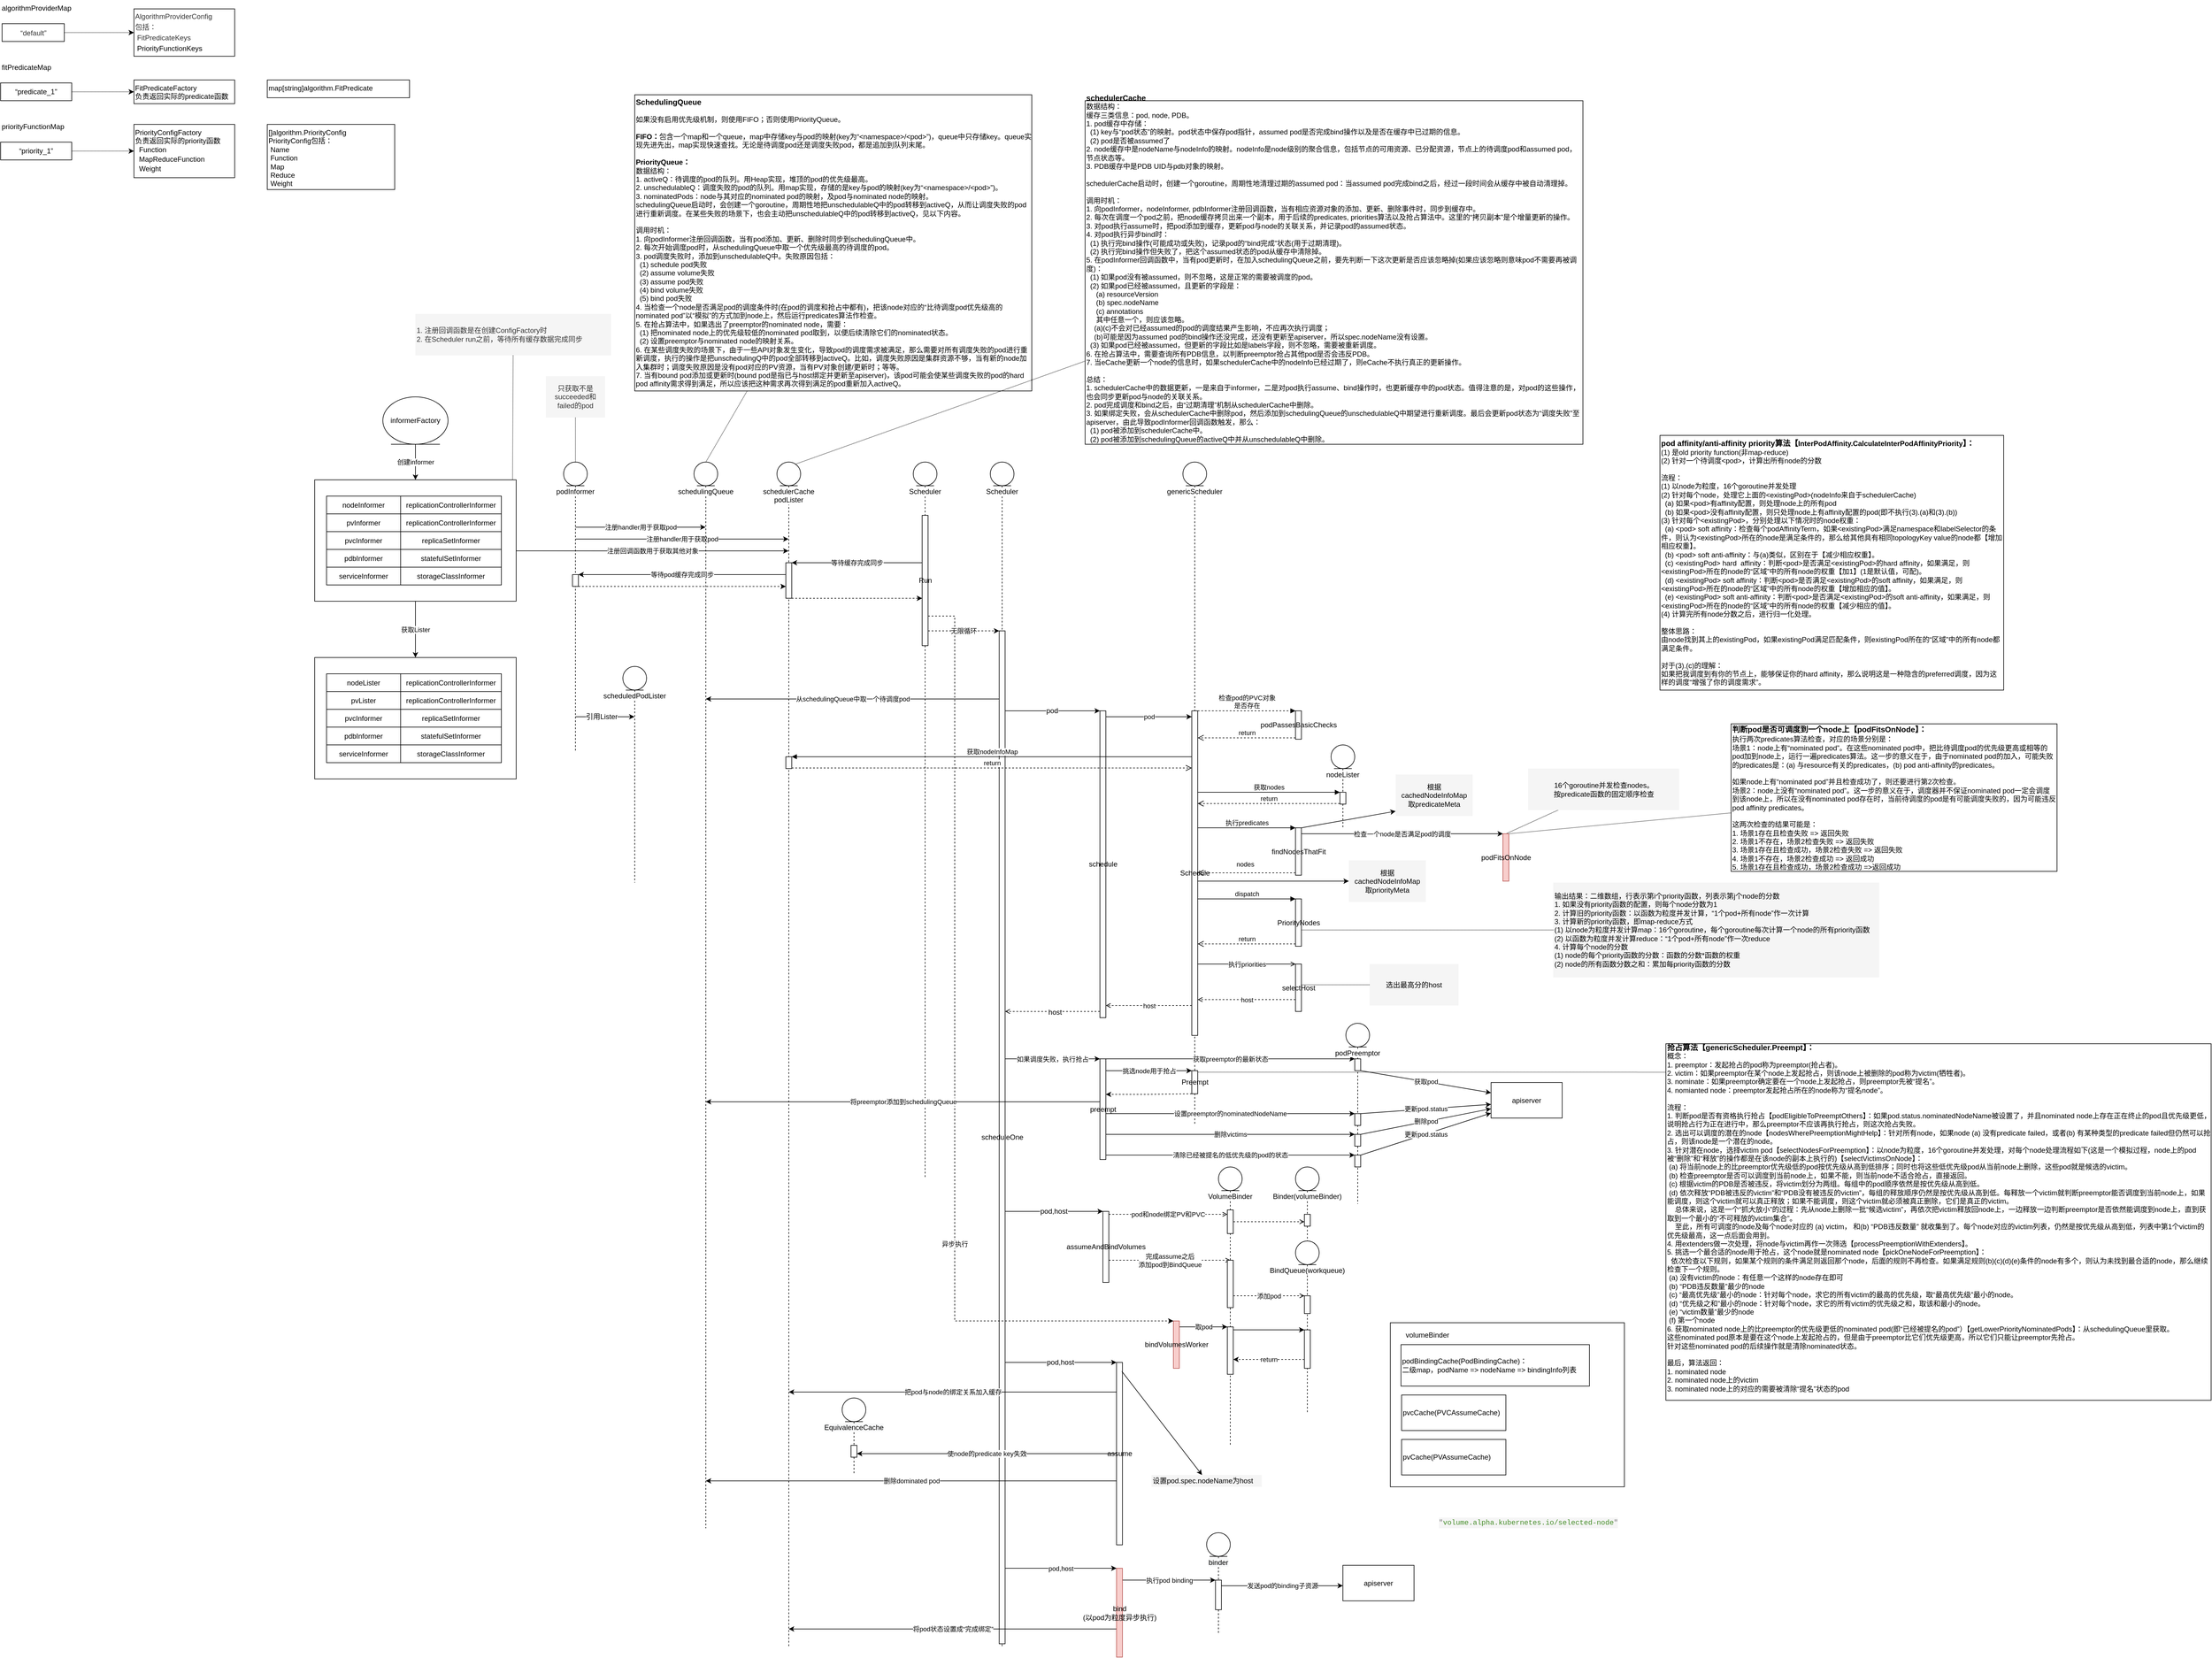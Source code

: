 <mxfile version="12.1.0" type="device" pages="1"><diagram id="QPjbx53poT85U-wyTvSg" name="第 1 页"><mxGraphModel dx="1933" dy="1926" grid="1" gridSize="10" guides="1" tooltips="1" connect="1" arrows="1" fold="1" page="1" pageScale="1" pageWidth="827" pageHeight="1169" math="0" shadow="0"><root><mxCell id="0"/><mxCell id="1" parent="0"/><mxCell id="odN4OKCkD-0ekk6n_F-5-2" value="" style="rounded=0;whiteSpace=wrap;html=1;" parent="1" vertex="1"><mxGeometry x="1645" y="1723" width="395" height="277" as="geometry"/></mxCell><mxCell id="ehPU6sAt0963uC6czqVp-108" value="genericScheduler" style="shape=umlLifeline;participant=umlEntity;perimeter=lifelinePerimeter;whiteSpace=wrap;html=1;container=1;collapsible=0;recursiveResize=0;verticalAlign=top;spacingTop=36;labelBackgroundColor=#ffffff;outlineConnect=0;" parent="1" vertex="1"><mxGeometry x="1295" y="270" width="40" height="1120" as="geometry"/></mxCell><mxCell id="ehPU6sAt0963uC6czqVp-109" value="Schedule" style="html=1;points=[];perimeter=orthogonalPerimeter;" parent="ehPU6sAt0963uC6czqVp-108" vertex="1"><mxGeometry x="15" y="420" width="10" height="548" as="geometry"/></mxCell><mxCell id="GJ5WHO5b3F1G8rgC4QL8-1" value="Preempt" style="html=1;points=[];perimeter=orthogonalPerimeter;" parent="ehPU6sAt0963uC6czqVp-108" vertex="1"><mxGeometry x="15" y="1027.5" width="10" height="39" as="geometry"/></mxCell><mxCell id="ehPU6sAt0963uC6czqVp-31" value="注册handler用于获取pod" style="edgeStyle=none;rounded=0;orthogonalLoop=1;jettySize=auto;html=1;" parent="1" source="ehPU6sAt0963uC6czqVp-28" target="ehPU6sAt0963uC6czqVp-30" edge="1"><mxGeometry relative="1" as="geometry"><Array as="points"><mxPoint x="430" y="380"/></Array></mxGeometry></mxCell><mxCell id="ehPU6sAt0963uC6czqVp-32" value="注册handler用于获取pod" style="edgeStyle=none;rounded=0;orthogonalLoop=1;jettySize=auto;html=1;" parent="1" source="ehPU6sAt0963uC6czqVp-28" target="ehPU6sAt0963uC6czqVp-29" edge="1"><mxGeometry relative="1" as="geometry"><mxPoint x="610" y="410" as="targetPoint"/><Array as="points"><mxPoint x="570" y="400"/></Array></mxGeometry></mxCell><mxCell id="ehPU6sAt0963uC6czqVp-34" style="edgeStyle=none;rounded=0;orthogonalLoop=1;jettySize=auto;html=1;" parent="1" source="ehPU6sAt0963uC6czqVp-28" target="ehPU6sAt0963uC6czqVp-33" edge="1"><mxGeometry relative="1" as="geometry"><Array as="points"><mxPoint x="320" y="700"/></Array></mxGeometry></mxCell><mxCell id="ehPU6sAt0963uC6czqVp-35" value="引用Lister" style="text;html=1;align=center;verticalAlign=middle;resizable=0;points=[];;labelBackgroundColor=#ffffff;" parent="ehPU6sAt0963uC6czqVp-34" vertex="1" connectable="0"><mxGeometry x="0.464" y="-30" relative="1" as="geometry"><mxPoint x="-29" y="-30" as="offset"/></mxGeometry></mxCell><mxCell id="ehPU6sAt0963uC6czqVp-28" value="podInformer" style="shape=umlLifeline;participant=umlEntity;perimeter=lifelinePerimeter;whiteSpace=wrap;html=1;container=1;collapsible=0;recursiveResize=0;verticalAlign=top;spacingTop=36;labelBackgroundColor=#ffffff;outlineConnect=0;" parent="1" vertex="1"><mxGeometry x="250" y="270" width="40" height="490" as="geometry"/></mxCell><mxCell id="ehPU6sAt0963uC6czqVp-186" value="" style="html=1;points=[];perimeter=orthogonalPerimeter;" parent="ehPU6sAt0963uC6czqVp-28" vertex="1"><mxGeometry x="15" y="190" width="10" height="20" as="geometry"/></mxCell><mxCell id="ehPU6sAt0963uC6czqVp-29" value="schedulerCache&lt;br&gt;podLister" style="shape=umlLifeline;participant=umlEntity;perimeter=lifelinePerimeter;whiteSpace=wrap;html=1;container=1;collapsible=0;recursiveResize=0;verticalAlign=top;spacingTop=36;labelBackgroundColor=#ffffff;outlineConnect=0;" parent="1" vertex="1"><mxGeometry x="610" y="270" width="40" height="2000" as="geometry"/></mxCell><mxCell id="ehPU6sAt0963uC6czqVp-113" value="" style="html=1;points=[];perimeter=orthogonalPerimeter;" parent="ehPU6sAt0963uC6czqVp-29" vertex="1"><mxGeometry x="15" y="497.5" width="10" height="20" as="geometry"/></mxCell><mxCell id="ehPU6sAt0963uC6czqVp-182" value="" style="html=1;points=[];perimeter=orthogonalPerimeter;" parent="ehPU6sAt0963uC6czqVp-29" vertex="1"><mxGeometry x="15" y="170" width="10" height="60" as="geometry"/></mxCell><mxCell id="ehPU6sAt0963uC6czqVp-74" value="从schedulingQueue中取一个待调度pod" style="edgeStyle=none;rounded=0;orthogonalLoop=1;jettySize=auto;html=1;endArrow=none;endFill=0;startArrow=classic;startFill=1;" parent="1" source="ehPU6sAt0963uC6czqVp-30" target="ehPU6sAt0963uC6czqVp-81" edge="1"><mxGeometry relative="1" as="geometry"><Array as="points"><mxPoint x="740" y="670"/></Array></mxGeometry></mxCell><mxCell id="ehPU6sAt0963uC6czqVp-30" value="schedulingQueue" style="shape=umlLifeline;participant=umlEntity;perimeter=lifelinePerimeter;whiteSpace=wrap;html=1;container=1;collapsible=0;recursiveResize=0;verticalAlign=top;spacingTop=36;labelBackgroundColor=#ffffff;outlineConnect=0;" parent="1" vertex="1"><mxGeometry x="470" y="270" width="40" height="1800" as="geometry"/></mxCell><mxCell id="ehPU6sAt0963uC6czqVp-33" value="scheduledPodLister" style="shape=umlLifeline;participant=umlEntity;perimeter=lifelinePerimeter;whiteSpace=wrap;html=1;container=1;collapsible=0;recursiveResize=0;verticalAlign=top;spacingTop=36;labelBackgroundColor=#ffffff;outlineConnect=0;" parent="1" vertex="1"><mxGeometry x="350" y="615" width="40" height="365" as="geometry"/></mxCell><mxCell id="ehPU6sAt0963uC6czqVp-36" value="Scheduler" style="shape=umlLifeline;participant=umlEntity;perimeter=lifelinePerimeter;whiteSpace=wrap;html=1;container=1;collapsible=0;recursiveResize=0;verticalAlign=top;spacingTop=36;labelBackgroundColor=#ffffff;outlineConnect=0;" parent="1" vertex="1"><mxGeometry x="970" y="270" width="40" height="2000" as="geometry"/></mxCell><mxCell id="ehPU6sAt0963uC6czqVp-81" value="scheduleOne" style="html=1;points=[];perimeter=orthogonalPerimeter;" parent="ehPU6sAt0963uC6czqVp-36" vertex="1"><mxGeometry x="15" y="285" width="10" height="1710" as="geometry"/></mxCell><mxCell id="ehPU6sAt0963uC6czqVp-52" value="创建informer" style="edgeStyle=none;rounded=0;orthogonalLoop=1;jettySize=auto;html=1;entryX=0.5;entryY=0;entryDx=0;entryDy=0;" parent="1" source="ehPU6sAt0963uC6czqVp-37" target="ehPU6sAt0963uC6czqVp-38" edge="1"><mxGeometry relative="1" as="geometry"/></mxCell><mxCell id="ehPU6sAt0963uC6czqVp-37" value="informerFactory" style="ellipse;shape=umlEntity;whiteSpace=wrap;html=1;" parent="1" vertex="1"><mxGeometry x="-55" y="160" width="110" height="80" as="geometry"/></mxCell><mxCell id="ehPU6sAt0963uC6czqVp-51" value="" style="group" parent="1" vertex="1" connectable="0"><mxGeometry x="-170" y="300" width="340" height="205" as="geometry"/></mxCell><mxCell id="ehPU6sAt0963uC6czqVp-38" value="" style="rounded=0;whiteSpace=wrap;html=1;" parent="ehPU6sAt0963uC6czqVp-51" vertex="1"><mxGeometry width="340" height="205" as="geometry"/></mxCell><mxCell id="ehPU6sAt0963uC6czqVp-39" value="" style="group" parent="ehPU6sAt0963uC6czqVp-51" vertex="1" connectable="0"><mxGeometry x="20" y="27.5" width="125" height="150" as="geometry"/></mxCell><mxCell id="ehPU6sAt0963uC6czqVp-40" value="&lt;span style=&quot;white-space: normal&quot;&gt;pvInformer&lt;/span&gt;" style="rounded=0;whiteSpace=wrap;html=1;" parent="ehPU6sAt0963uC6czqVp-39" vertex="1"><mxGeometry y="30" width="125" height="30" as="geometry"/></mxCell><mxCell id="ehPU6sAt0963uC6czqVp-41" value="&lt;span style=&quot;white-space: normal&quot;&gt;pvcInformer&lt;/span&gt;" style="rounded=0;whiteSpace=wrap;html=1;" parent="ehPU6sAt0963uC6czqVp-39" vertex="1"><mxGeometry y="60" width="125" height="30" as="geometry"/></mxCell><mxCell id="ehPU6sAt0963uC6czqVp-42" value="&lt;span style=&quot;white-space: normal&quot;&gt;pdbInformer&lt;/span&gt;" style="rounded=0;whiteSpace=wrap;html=1;" parent="ehPU6sAt0963uC6czqVp-39" vertex="1"><mxGeometry y="90" width="125" height="30" as="geometry"/></mxCell><mxCell id="ehPU6sAt0963uC6czqVp-43" value="&lt;span style=&quot;white-space: normal&quot;&gt;nodeInformer&lt;/span&gt;" style="rounded=0;whiteSpace=wrap;html=1;" parent="ehPU6sAt0963uC6czqVp-39" vertex="1"><mxGeometry width="125" height="30" as="geometry"/></mxCell><mxCell id="ehPU6sAt0963uC6czqVp-44" value="&lt;span style=&quot;white-space: normal&quot;&gt;serviceInformer&lt;/span&gt;" style="rounded=0;whiteSpace=wrap;html=1;" parent="ehPU6sAt0963uC6czqVp-39" vertex="1"><mxGeometry y="120" width="125" height="30" as="geometry"/></mxCell><mxCell id="ehPU6sAt0963uC6czqVp-45" value="" style="group" parent="ehPU6sAt0963uC6czqVp-51" vertex="1" connectable="0"><mxGeometry x="145" y="27.5" width="170" height="150" as="geometry"/></mxCell><mxCell id="ehPU6sAt0963uC6czqVp-46" value="replicationControllerInformer" style="rounded=0;whiteSpace=wrap;html=1;" parent="ehPU6sAt0963uC6czqVp-45" vertex="1"><mxGeometry width="170" height="30" as="geometry"/></mxCell><mxCell id="ehPU6sAt0963uC6czqVp-47" value="replicationControllerInformer" style="rounded=0;whiteSpace=wrap;html=1;" parent="ehPU6sAt0963uC6czqVp-45" vertex="1"><mxGeometry y="30" width="170" height="30" as="geometry"/></mxCell><mxCell id="ehPU6sAt0963uC6czqVp-48" value="replicaSetInformer" style="rounded=0;whiteSpace=wrap;html=1;" parent="ehPU6sAt0963uC6czqVp-45" vertex="1"><mxGeometry y="60" width="170" height="30" as="geometry"/></mxCell><mxCell id="ehPU6sAt0963uC6czqVp-49" value="statefulSetInformer" style="rounded=0;whiteSpace=wrap;html=1;" parent="ehPU6sAt0963uC6czqVp-45" vertex="1"><mxGeometry y="90" width="170" height="30" as="geometry"/></mxCell><mxCell id="ehPU6sAt0963uC6czqVp-50" value="storageClassInformer" style="rounded=0;whiteSpace=wrap;html=1;" parent="ehPU6sAt0963uC6czqVp-45" vertex="1"><mxGeometry y="120" width="170" height="30" as="geometry"/></mxCell><mxCell id="ehPU6sAt0963uC6czqVp-53" value="" style="group" parent="1" vertex="1" connectable="0"><mxGeometry x="-170" y="600" width="340" height="205" as="geometry"/></mxCell><mxCell id="ehPU6sAt0963uC6czqVp-54" value="" style="rounded=0;whiteSpace=wrap;html=1;" parent="ehPU6sAt0963uC6czqVp-53" vertex="1"><mxGeometry width="340" height="205" as="geometry"/></mxCell><mxCell id="ehPU6sAt0963uC6czqVp-55" value="" style="group" parent="ehPU6sAt0963uC6czqVp-53" vertex="1" connectable="0"><mxGeometry x="20" y="27.5" width="125" height="150" as="geometry"/></mxCell><mxCell id="ehPU6sAt0963uC6czqVp-56" value="&lt;span style=&quot;white-space: normal&quot;&gt;pvLister&lt;/span&gt;" style="rounded=0;whiteSpace=wrap;html=1;" parent="ehPU6sAt0963uC6czqVp-55" vertex="1"><mxGeometry y="30" width="125" height="30" as="geometry"/></mxCell><mxCell id="ehPU6sAt0963uC6czqVp-57" value="&lt;span style=&quot;white-space: normal&quot;&gt;pvcInformer&lt;/span&gt;" style="rounded=0;whiteSpace=wrap;html=1;" parent="ehPU6sAt0963uC6czqVp-55" vertex="1"><mxGeometry y="60" width="125" height="30" as="geometry"/></mxCell><mxCell id="ehPU6sAt0963uC6czqVp-58" value="&lt;span style=&quot;white-space: normal&quot;&gt;pdbInformer&lt;/span&gt;" style="rounded=0;whiteSpace=wrap;html=1;" parent="ehPU6sAt0963uC6czqVp-55" vertex="1"><mxGeometry y="90" width="125" height="30" as="geometry"/></mxCell><mxCell id="ehPU6sAt0963uC6czqVp-59" value="&lt;span style=&quot;white-space: normal&quot;&gt;nodeLister&lt;/span&gt;" style="rounded=0;whiteSpace=wrap;html=1;" parent="ehPU6sAt0963uC6czqVp-55" vertex="1"><mxGeometry width="125" height="30" as="geometry"/></mxCell><mxCell id="ehPU6sAt0963uC6czqVp-60" value="&lt;span style=&quot;white-space: normal&quot;&gt;serviceInformer&lt;/span&gt;" style="rounded=0;whiteSpace=wrap;html=1;" parent="ehPU6sAt0963uC6czqVp-55" vertex="1"><mxGeometry y="120" width="125" height="30" as="geometry"/></mxCell><mxCell id="ehPU6sAt0963uC6czqVp-61" value="" style="group" parent="ehPU6sAt0963uC6czqVp-53" vertex="1" connectable="0"><mxGeometry x="145" y="27.5" width="170" height="150" as="geometry"/></mxCell><mxCell id="ehPU6sAt0963uC6czqVp-62" value="replicationControllerInformer" style="rounded=0;whiteSpace=wrap;html=1;" parent="ehPU6sAt0963uC6czqVp-61" vertex="1"><mxGeometry width="170" height="30" as="geometry"/></mxCell><mxCell id="ehPU6sAt0963uC6czqVp-63" value="replicationControllerInformer" style="rounded=0;whiteSpace=wrap;html=1;" parent="ehPU6sAt0963uC6czqVp-61" vertex="1"><mxGeometry y="30" width="170" height="30" as="geometry"/></mxCell><mxCell id="ehPU6sAt0963uC6czqVp-64" value="replicaSetInformer" style="rounded=0;whiteSpace=wrap;html=1;" parent="ehPU6sAt0963uC6czqVp-61" vertex="1"><mxGeometry y="60" width="170" height="30" as="geometry"/></mxCell><mxCell id="ehPU6sAt0963uC6czqVp-65" value="statefulSetInformer" style="rounded=0;whiteSpace=wrap;html=1;" parent="ehPU6sAt0963uC6czqVp-61" vertex="1"><mxGeometry y="90" width="170" height="30" as="geometry"/></mxCell><mxCell id="ehPU6sAt0963uC6czqVp-66" value="storageClassInformer" style="rounded=0;whiteSpace=wrap;html=1;" parent="ehPU6sAt0963uC6czqVp-61" vertex="1"><mxGeometry y="120" width="170" height="30" as="geometry"/></mxCell><mxCell id="ehPU6sAt0963uC6czqVp-68" value="获取Lister" style="edgeStyle=none;rounded=0;orthogonalLoop=1;jettySize=auto;html=1;entryX=0.5;entryY=0;entryDx=0;entryDy=0;" parent="1" source="ehPU6sAt0963uC6czqVp-38" target="ehPU6sAt0963uC6czqVp-54" edge="1"><mxGeometry relative="1" as="geometry"/></mxCell><mxCell id="ehPU6sAt0963uC6czqVp-69" value="nodeLister" style="shape=umlLifeline;participant=umlEntity;perimeter=lifelinePerimeter;whiteSpace=wrap;html=1;container=1;collapsible=0;recursiveResize=0;verticalAlign=top;spacingTop=36;labelBackgroundColor=#ffffff;outlineConnect=0;" parent="1" vertex="1"><mxGeometry x="1545" y="747.5" width="40" height="140" as="geometry"/></mxCell><mxCell id="ehPU6sAt0963uC6czqVp-116" value="" style="html=1;points=[];perimeter=orthogonalPerimeter;" parent="ehPU6sAt0963uC6czqVp-69" vertex="1"><mxGeometry x="15" y="80" width="10" height="20" as="geometry"/></mxCell><mxCell id="ehPU6sAt0963uC6czqVp-70" value="注册回调函数用于获取其他对象" style="edgeStyle=none;rounded=0;orthogonalLoop=1;jettySize=auto;html=1;exitX=1;exitY=0.585;exitDx=0;exitDy=0;exitPerimeter=0;" parent="1" source="ehPU6sAt0963uC6czqVp-38" target="ehPU6sAt0963uC6czqVp-29" edge="1"><mxGeometry relative="1" as="geometry"><Array as="points"><mxPoint x="420" y="420"/></Array></mxGeometry></mxCell><mxCell id="ehPU6sAt0963uC6czqVp-80" style="rounded=0;orthogonalLoop=1;jettySize=auto;html=1;dashed=1;dashPattern=1 1;endArrow=none;endFill=0;" parent="1" source="ehPU6sAt0963uC6czqVp-76" edge="1"><mxGeometry relative="1" as="geometry"><mxPoint x="270" y="270" as="targetPoint"/></mxGeometry></mxCell><mxCell id="ehPU6sAt0963uC6czqVp-76" value="只获取不是succeeded和failed的pod" style="text;html=1;strokeColor=none;fillColor=#f5f5f5;align=center;verticalAlign=middle;whiteSpace=wrap;rounded=0;fontColor=#333333;" parent="1" vertex="1"><mxGeometry x="220" y="125" width="100" height="70" as="geometry"/></mxCell><mxCell id="ehPU6sAt0963uC6czqVp-87" style="edgeStyle=none;rounded=0;orthogonalLoop=1;jettySize=auto;html=1;dashed=1;endArrow=open;endFill=0;" parent="1" source="ehPU6sAt0963uC6czqVp-85" target="ehPU6sAt0963uC6czqVp-81" edge="1"><mxGeometry relative="1" as="geometry"><Array as="points"><mxPoint x="1085" y="1197.5"/></Array><mxPoint x="990" y="1197.5" as="targetPoint"/></mxGeometry></mxCell><mxCell id="ehPU6sAt0963uC6czqVp-89" value="host" style="text;html=1;align=center;verticalAlign=middle;resizable=0;points=[];;labelBackgroundColor=#ffffff;" parent="ehPU6sAt0963uC6czqVp-87" vertex="1" connectable="0"><mxGeometry x="-0.048" y="1" relative="1" as="geometry"><mxPoint as="offset"/></mxGeometry></mxCell><mxCell id="ehPU6sAt0963uC6czqVp-110" value="pod" style="edgeStyle=none;rounded=0;orthogonalLoop=1;jettySize=auto;html=1;" parent="1" source="ehPU6sAt0963uC6czqVp-85" target="ehPU6sAt0963uC6czqVp-109" edge="1"><mxGeometry relative="1" as="geometry"><Array as="points"><mxPoint x="1240" y="700"/></Array></mxGeometry></mxCell><mxCell id="ehPU6sAt0963uC6czqVp-85" value="schedule" style="html=1;points=[];perimeter=orthogonalPerimeter;" parent="1" vertex="1"><mxGeometry x="1155" y="690" width="10" height="518" as="geometry"/></mxCell><mxCell id="ehPU6sAt0963uC6czqVp-86" style="edgeStyle=none;rounded=0;orthogonalLoop=1;jettySize=auto;html=1;" parent="1" source="ehPU6sAt0963uC6czqVp-81" target="ehPU6sAt0963uC6czqVp-85" edge="1"><mxGeometry relative="1" as="geometry"><mxPoint x="990" y="704.13" as="sourcePoint"/><Array as="points"><mxPoint x="1080" y="690"/></Array></mxGeometry></mxCell><mxCell id="ehPU6sAt0963uC6czqVp-88" value="pod" style="text;html=1;align=center;verticalAlign=middle;resizable=0;points=[];;labelBackgroundColor=#ffffff;" parent="ehPU6sAt0963uC6czqVp-86" vertex="1" connectable="0"><mxGeometry x="-0.012" relative="1" as="geometry"><mxPoint as="offset"/></mxGeometry></mxCell><mxCell id="ehPU6sAt0963uC6czqVp-145" value="pod和node绑定PV和PVC" style="edgeStyle=none;rounded=0;orthogonalLoop=1;jettySize=auto;html=1;dashed=1;endArrow=open;endFill=0;" parent="1" source="ehPU6sAt0963uC6czqVp-93" target="ehPU6sAt0963uC6czqVp-140" edge="1"><mxGeometry relative="1" as="geometry"><Array as="points"><mxPoint x="1295" y="1540"/></Array></mxGeometry></mxCell><mxCell id="ehPU6sAt0963uC6czqVp-146" value="完成assume之后&lt;br&gt;添加pod到BindQueue" style="edgeStyle=none;rounded=0;orthogonalLoop=1;jettySize=auto;html=1;entryX=0.5;entryY=0;entryDx=0;entryDy=0;entryPerimeter=0;dashed=1;endArrow=open;endFill=0;" parent="1" source="ehPU6sAt0963uC6czqVp-93" target="ehPU6sAt0963uC6czqVp-148" edge="1"><mxGeometry relative="1" as="geometry"/></mxCell><mxCell id="ehPU6sAt0963uC6czqVp-93" value="assumeAndBindVolumes" style="html=1;points=[];perimeter=orthogonalPerimeter;" parent="1" vertex="1"><mxGeometry x="1160" y="1535" width="10" height="120" as="geometry"/></mxCell><mxCell id="ehPU6sAt0963uC6czqVp-94" style="edgeStyle=none;rounded=0;orthogonalLoop=1;jettySize=auto;html=1;" parent="1" source="ehPU6sAt0963uC6czqVp-81" target="ehPU6sAt0963uC6czqVp-93" edge="1"><mxGeometry relative="1" as="geometry"><mxPoint x="990" y="1517.5" as="sourcePoint"/><Array as="points"><mxPoint x="1085" y="1535"/></Array></mxGeometry></mxCell><mxCell id="ehPU6sAt0963uC6czqVp-95" value="pod,host" style="text;html=1;align=center;verticalAlign=middle;resizable=0;points=[];;labelBackgroundColor=#ffffff;" parent="ehPU6sAt0963uC6czqVp-94" vertex="1" connectable="0"><mxGeometry x="-0.012" relative="1" as="geometry"><mxPoint as="offset"/></mxGeometry></mxCell><mxCell id="ehPU6sAt0963uC6czqVp-170" value="把pod与node的绑定关系加入缓存" style="edgeStyle=none;rounded=0;orthogonalLoop=1;jettySize=auto;html=1;endArrow=classic;endFill=1;" parent="1" source="ehPU6sAt0963uC6czqVp-98" target="ehPU6sAt0963uC6czqVp-29" edge="1"><mxGeometry relative="1" as="geometry"><Array as="points"><mxPoint x="910" y="1840"/></Array></mxGeometry></mxCell><mxCell id="ehPU6sAt0963uC6czqVp-171" value="删除dominated pod" style="edgeStyle=none;rounded=0;orthogonalLoop=1;jettySize=auto;html=1;endArrow=classic;endFill=1;" parent="1" source="ehPU6sAt0963uC6czqVp-98" target="ehPU6sAt0963uC6czqVp-30" edge="1"><mxGeometry relative="1" as="geometry"><Array as="points"><mxPoint x="840" y="1990"/></Array></mxGeometry></mxCell><mxCell id="ehPU6sAt0963uC6czqVp-174" value="使node的predicate key失效" style="edgeStyle=none;rounded=0;orthogonalLoop=1;jettySize=auto;html=1;endArrow=classic;endFill=1;" parent="1" source="ehPU6sAt0963uC6czqVp-98" target="ehPU6sAt0963uC6czqVp-173" edge="1"><mxGeometry relative="1" as="geometry"/></mxCell><mxCell id="ehPU6sAt0963uC6czqVp-98" value="assume" style="html=1;points=[];perimeter=orthogonalPerimeter;" parent="1" vertex="1"><mxGeometry x="1183" y="1790" width="10" height="308" as="geometry"/></mxCell><mxCell id="ehPU6sAt0963uC6czqVp-99" style="edgeStyle=none;rounded=0;orthogonalLoop=1;jettySize=auto;html=1;" parent="1" source="ehPU6sAt0963uC6czqVp-81" target="ehPU6sAt0963uC6czqVp-98" edge="1"><mxGeometry relative="1" as="geometry"><mxPoint x="990" y="1877.5" as="sourcePoint"/></mxGeometry></mxCell><mxCell id="ehPU6sAt0963uC6czqVp-100" value="pod,host" style="text;html=1;align=center;verticalAlign=middle;resizable=0;points=[];;labelBackgroundColor=#ffffff;" parent="ehPU6sAt0963uC6czqVp-99" vertex="1" connectable="0"><mxGeometry x="-0.012" relative="1" as="geometry"><mxPoint as="offset"/></mxGeometry></mxCell><mxCell id="ehPU6sAt0963uC6czqVp-177" value="执行pod binding" style="edgeStyle=none;rounded=0;orthogonalLoop=1;jettySize=auto;html=1;endArrow=classic;endFill=1;" parent="1" source="ehPU6sAt0963uC6czqVp-103" target="ehPU6sAt0963uC6czqVp-176" edge="1"><mxGeometry relative="1" as="geometry"><Array as="points"><mxPoint x="1285" y="2157.5"/></Array></mxGeometry></mxCell><mxCell id="ehPU6sAt0963uC6czqVp-180" value="将pod状态设置成“完成绑定”" style="edgeStyle=none;rounded=0;orthogonalLoop=1;jettySize=auto;html=1;endArrow=classic;endFill=1;" parent="1" source="ehPU6sAt0963uC6czqVp-103" target="ehPU6sAt0963uC6czqVp-29" edge="1"><mxGeometry relative="1" as="geometry"><Array as="points"><mxPoint x="900" y="2240"/></Array></mxGeometry></mxCell><mxCell id="ehPU6sAt0963uC6czqVp-103" value="bind&lt;br&gt;(以pod为粒度异步执行)" style="html=1;points=[];perimeter=orthogonalPerimeter;fillColor=#f8cecc;strokeColor=#b85450;" parent="1" vertex="1"><mxGeometry x="1183" y="2137.5" width="10" height="150" as="geometry"/></mxCell><mxCell id="ehPU6sAt0963uC6czqVp-104" value="pod,host" style="edgeStyle=none;rounded=0;orthogonalLoop=1;jettySize=auto;html=1;" parent="1" source="ehPU6sAt0963uC6czqVp-81" target="ehPU6sAt0963uC6czqVp-103" edge="1"><mxGeometry relative="1" as="geometry"><mxPoint x="990" y="2137.5" as="sourcePoint"/></mxGeometry></mxCell><mxCell id="ehPU6sAt0963uC6czqVp-114" value="获取nodeInfoMap" style="html=1;verticalAlign=bottom;endArrow=block;entryX=1;entryY=0;" parent="1" source="ehPU6sAt0963uC6czqVp-109" target="ehPU6sAt0963uC6czqVp-113" edge="1"><mxGeometry relative="1" as="geometry"><mxPoint x="695" y="690" as="sourcePoint"/></mxGeometry></mxCell><mxCell id="ehPU6sAt0963uC6czqVp-115" value="return" style="html=1;verticalAlign=bottom;endArrow=open;dashed=1;endSize=8;exitX=1;exitY=0.95;" parent="1" source="ehPU6sAt0963uC6czqVp-113" target="ehPU6sAt0963uC6czqVp-109" edge="1"><mxGeometry relative="1" as="geometry"><mxPoint x="1303" y="709" as="targetPoint"/></mxGeometry></mxCell><mxCell id="ehPU6sAt0963uC6czqVp-118" value="return" style="html=1;verticalAlign=bottom;endArrow=open;dashed=1;endSize=8;exitX=0;exitY=0.95;endFill=0;" parent="1" source="ehPU6sAt0963uC6czqVp-116" target="ehPU6sAt0963uC6czqVp-109" edge="1"><mxGeometry relative="1" as="geometry"><mxPoint x="1420" y="823.5" as="targetPoint"/></mxGeometry></mxCell><mxCell id="ehPU6sAt0963uC6czqVp-117" value="获取nodes" style="html=1;verticalAlign=bottom;endArrow=block;entryX=0;entryY=0;" parent="1" source="ehPU6sAt0963uC6czqVp-109" target="ehPU6sAt0963uC6czqVp-116" edge="1"><mxGeometry relative="1" as="geometry"><mxPoint x="1315" y="747.5" as="sourcePoint"/></mxGeometry></mxCell><mxCell id="ehPU6sAt0963uC6czqVp-193" value="检查一个node是否满足pod的调度" style="edgeStyle=none;rounded=0;orthogonalLoop=1;jettySize=auto;html=1;endArrow=classic;endFill=1;" parent="1" source="ehPU6sAt0963uC6czqVp-119" target="ehPU6sAt0963uC6czqVp-192" edge="1"><mxGeometry relative="1" as="geometry"><Array as="points"><mxPoint x="1665" y="897.5"/></Array></mxGeometry></mxCell><mxCell id="DIZ0qUcnal2CT2u28Lno-5" style="rounded=0;orthogonalLoop=1;jettySize=auto;html=1;" parent="1" source="ehPU6sAt0963uC6czqVp-119" target="DIZ0qUcnal2CT2u28Lno-4" edge="1"><mxGeometry relative="1" as="geometry"/></mxCell><mxCell id="ehPU6sAt0963uC6czqVp-119" value="findNodesThatFit" style="html=1;points=[];perimeter=orthogonalPerimeter;" parent="1" vertex="1"><mxGeometry x="1485" y="887.5" width="10" height="80" as="geometry"/></mxCell><mxCell id="ehPU6sAt0963uC6czqVp-120" value="执行predicates" style="html=1;verticalAlign=bottom;endArrow=block;entryX=0;entryY=0;" parent="1" source="ehPU6sAt0963uC6czqVp-109" target="ehPU6sAt0963uC6czqVp-119" edge="1"><mxGeometry relative="1" as="geometry"><mxPoint x="1415" y="857.5" as="sourcePoint"/></mxGeometry></mxCell><mxCell id="ehPU6sAt0963uC6czqVp-121" value="nodes" style="html=1;verticalAlign=bottom;endArrow=open;dashed=1;endSize=8;exitX=0;exitY=0.95;" parent="1" source="ehPU6sAt0963uC6czqVp-119" target="ehPU6sAt0963uC6czqVp-109" edge="1"><mxGeometry x="0.034" y="-6" relative="1" as="geometry"><mxPoint x="1415" y="933.5" as="targetPoint"/><mxPoint as="offset"/></mxGeometry></mxCell><mxCell id="ehPU6sAt0963uC6czqVp-122" value="PriorityNodes" style="html=1;points=[];perimeter=orthogonalPerimeter;" parent="1" vertex="1"><mxGeometry x="1485" y="1007.5" width="10" height="80" as="geometry"/></mxCell><mxCell id="ehPU6sAt0963uC6czqVp-123" value="dispatch" style="html=1;verticalAlign=bottom;endArrow=block;entryX=0;entryY=0;" parent="1" source="ehPU6sAt0963uC6czqVp-109" target="ehPU6sAt0963uC6czqVp-122" edge="1"><mxGeometry relative="1" as="geometry"><mxPoint x="1415" y="977.5" as="sourcePoint"/></mxGeometry></mxCell><mxCell id="ehPU6sAt0963uC6czqVp-124" value="return" style="html=1;verticalAlign=bottom;endArrow=open;dashed=1;endSize=8;exitX=0;exitY=0.95;" parent="1" source="ehPU6sAt0963uC6czqVp-122" target="ehPU6sAt0963uC6czqVp-109" edge="1"><mxGeometry relative="1" as="geometry"><mxPoint x="1415" y="1053.5" as="targetPoint"/></mxGeometry></mxCell><mxCell id="ehPU6sAt0963uC6czqVp-129" value="host" style="edgeStyle=none;rounded=0;orthogonalLoop=1;jettySize=auto;html=1;endArrow=open;endFill=0;dashed=1;" parent="1" source="ehPU6sAt0963uC6czqVp-127" target="ehPU6sAt0963uC6czqVp-109" edge="1"><mxGeometry relative="1" as="geometry"><Array as="points"><mxPoint x="1405" y="1177.5"/></Array></mxGeometry></mxCell><mxCell id="ehPU6sAt0963uC6czqVp-127" value="selectHost" style="html=1;points=[];perimeter=orthogonalPerimeter;" parent="1" vertex="1"><mxGeometry x="1485" y="1117.5" width="10" height="80" as="geometry"/></mxCell><mxCell id="ehPU6sAt0963uC6czqVp-128" value="执行priorities" style="edgeStyle=none;rounded=0;orthogonalLoop=1;jettySize=auto;html=1;entryX=0;entryY=0;entryDx=0;entryDy=0;entryPerimeter=0;endArrow=open;endFill=0;" parent="1" source="ehPU6sAt0963uC6czqVp-109" target="ehPU6sAt0963uC6czqVp-127" edge="1"><mxGeometry relative="1" as="geometry"/></mxCell><mxCell id="ehPU6sAt0963uC6czqVp-130" value="host" style="edgeStyle=none;rounded=0;orthogonalLoop=1;jettySize=auto;html=1;dashed=1;endArrow=open;endFill=0;" parent="1" source="ehPU6sAt0963uC6czqVp-109" target="ehPU6sAt0963uC6czqVp-85" edge="1"><mxGeometry relative="1" as="geometry"><Array as="points"><mxPoint x="1245" y="1187.5"/></Array></mxGeometry></mxCell><mxCell id="ehPU6sAt0963uC6czqVp-131" value="podPassesBasicChecks" style="html=1;points=[];perimeter=orthogonalPerimeter;" parent="1" vertex="1"><mxGeometry x="1485" y="690" width="10" height="48" as="geometry"/></mxCell><mxCell id="ehPU6sAt0963uC6czqVp-132" value="检查pod的PVC对象&lt;br&gt;是否存在" style="html=1;verticalAlign=bottom;endArrow=block;entryX=0;entryY=0;dashed=1;" parent="1" source="ehPU6sAt0963uC6czqVp-109" target="ehPU6sAt0963uC6czqVp-131" edge="1"><mxGeometry relative="1" as="geometry"><mxPoint x="1415" y="657.5" as="sourcePoint"/></mxGeometry></mxCell><mxCell id="ehPU6sAt0963uC6czqVp-133" value="return" style="html=1;verticalAlign=bottom;endArrow=open;dashed=1;endSize=8;exitX=0;exitY=0.95;" parent="1" source="ehPU6sAt0963uC6czqVp-131" target="ehPU6sAt0963uC6czqVp-109" edge="1"><mxGeometry relative="1" as="geometry"><mxPoint x="1415" y="733.5" as="targetPoint"/></mxGeometry></mxCell><mxCell id="DIZ0qUcnal2CT2u28Lno-8" style="edgeStyle=none;rounded=0;orthogonalLoop=1;jettySize=auto;html=1;dashed=1;dashPattern=1 1;endArrow=none;endFill=0;" parent="1" source="ehPU6sAt0963uC6czqVp-135" target="ehPU6sAt0963uC6czqVp-122" edge="1"><mxGeometry relative="1" as="geometry"><mxPoint x="1715" y="1091.944" as="sourcePoint"/></mxGeometry></mxCell><mxCell id="ehPU6sAt0963uC6czqVp-135" value="&lt;span style=&quot;color: rgb(0 , 0 , 0)&quot;&gt;输出结果：二维数组，行表示第i个priority函数，列表示第j个node的分数&lt;br&gt;1. 如果没有priority函数的配置，则每个node分数为1&lt;br&gt;2. 计算旧的priority函数：以函数为粒度并发计算，&lt;/span&gt;&lt;span style=&quot;color: rgb(0 , 0 , 0)&quot;&gt;“1个pod+所有node”作一次计算&lt;/span&gt;&lt;span style=&quot;color: rgb(0 , 0 , 0)&quot;&gt;&lt;br&gt;3. 计算新的priority函数，即map-reduce方式&lt;br&gt;(1) 以node为粒度并发计算map：16个goroutine，每个goroutine每次计算一个node的所有priority函数&lt;br&gt;(2) 以函数为粒度并发计算reduce：“1个pod+所有node”作一次reduce&lt;br&gt;4. 计算每个node的分数&lt;br&gt;(1) node的每个priority函数的分数：函数的分数*函数的权重&lt;br&gt;(2) node的所有函数分数之和：累加每priority函数的分数&lt;/span&gt;" style="text;html=1;strokeColor=none;fillColor=#f5f5f5;align=left;verticalAlign=middle;whiteSpace=wrap;rounded=0;fontColor=#333333;" parent="1" vertex="1"><mxGeometry x="1920" y="980" width="550" height="160" as="geometry"/></mxCell><mxCell id="DIZ0qUcnal2CT2u28Lno-86" style="edgeStyle=none;rounded=0;orthogonalLoop=1;jettySize=auto;html=1;dashed=1;dashPattern=1 1;startArrow=none;startFill=0;endArrow=none;endFill=0;fontFamily=Helvetica;fontColor=#000000;" parent="1" source="ehPU6sAt0963uC6czqVp-136" target="ehPU6sAt0963uC6czqVp-127" edge="1"><mxGeometry relative="1" as="geometry"/></mxCell><mxCell id="ehPU6sAt0963uC6czqVp-136" value="&lt;span style=&quot;color: rgb(0 , 0 , 0)&quot;&gt;选出最高分的host&lt;/span&gt;" style="text;html=1;strokeColor=none;fillColor=#f5f5f5;align=center;verticalAlign=middle;whiteSpace=wrap;rounded=0;fontColor=#333333;" parent="1" vertex="1"><mxGeometry x="1610" y="1117.5" width="150" height="70" as="geometry"/></mxCell><mxCell id="ehPU6sAt0963uC6czqVp-139" value="VolumeBinder" style="shape=umlLifeline;participant=umlEntity;perimeter=lifelinePerimeter;whiteSpace=wrap;html=1;container=1;collapsible=0;recursiveResize=0;verticalAlign=top;spacingTop=36;labelBackgroundColor=#ffffff;outlineConnect=0;" parent="1" vertex="1"><mxGeometry x="1355" y="1460" width="40" height="470" as="geometry"/></mxCell><mxCell id="ehPU6sAt0963uC6czqVp-140" value="" style="html=1;points=[];perimeter=orthogonalPerimeter;" parent="ehPU6sAt0963uC6czqVp-139" vertex="1"><mxGeometry x="15" y="72.5" width="10" height="40" as="geometry"/></mxCell><mxCell id="ehPU6sAt0963uC6czqVp-158" value="" style="html=1;points=[];perimeter=orthogonalPerimeter;" parent="ehPU6sAt0963uC6czqVp-139" vertex="1"><mxGeometry x="15" y="270" width="10" height="80" as="geometry"/></mxCell><mxCell id="ehPU6sAt0963uC6czqVp-148" value="" style="html=1;points=[];perimeter=orthogonalPerimeter;" parent="ehPU6sAt0963uC6czqVp-139" vertex="1"><mxGeometry x="15" y="157.5" width="10" height="80" as="geometry"/></mxCell><mxCell id="ehPU6sAt0963uC6czqVp-141" value="Binder(volumeBinder)" style="shape=umlLifeline;participant=umlEntity;perimeter=lifelinePerimeter;whiteSpace=wrap;html=1;container=1;collapsible=0;recursiveResize=0;verticalAlign=top;spacingTop=36;labelBackgroundColor=#ffffff;outlineConnect=0;" parent="1" vertex="1"><mxGeometry x="1485" y="1460" width="40" height="130" as="geometry"/></mxCell><mxCell id="ehPU6sAt0963uC6czqVp-142" value="" style="html=1;points=[];perimeter=orthogonalPerimeter;" parent="ehPU6sAt0963uC6czqVp-141" vertex="1"><mxGeometry x="15" y="80" width="10" height="20" as="geometry"/></mxCell><mxCell id="ehPU6sAt0963uC6czqVp-143" value="BindQueue(workqueue)" style="shape=umlLifeline;participant=umlEntity;perimeter=lifelinePerimeter;whiteSpace=wrap;html=1;container=1;collapsible=0;recursiveResize=0;verticalAlign=top;spacingTop=36;labelBackgroundColor=#ffffff;outlineConnect=0;" parent="1" vertex="1"><mxGeometry x="1485" y="1585" width="40" height="290" as="geometry"/></mxCell><mxCell id="ehPU6sAt0963uC6czqVp-144" value="" style="html=1;points=[];perimeter=orthogonalPerimeter;" parent="ehPU6sAt0963uC6czqVp-143" vertex="1"><mxGeometry x="15" y="92.5" width="10" height="30" as="geometry"/></mxCell><mxCell id="ehPU6sAt0963uC6czqVp-164" value="" style="html=1;points=[];perimeter=orthogonalPerimeter;" parent="ehPU6sAt0963uC6czqVp-143" vertex="1"><mxGeometry x="15" y="150" width="10" height="65" as="geometry"/></mxCell><mxCell id="ehPU6sAt0963uC6czqVp-150" value="添加pod" style="edgeStyle=none;rounded=0;orthogonalLoop=1;jettySize=auto;html=1;dashed=1;endArrow=open;endFill=0;" parent="1" source="ehPU6sAt0963uC6czqVp-148" target="ehPU6sAt0963uC6czqVp-144" edge="1"><mxGeometry relative="1" as="geometry"/></mxCell><mxCell id="ehPU6sAt0963uC6czqVp-149" style="edgeStyle=none;rounded=0;orthogonalLoop=1;jettySize=auto;html=1;dashed=1;endArrow=open;endFill=0;" parent="1" source="ehPU6sAt0963uC6czqVp-140" target="ehPU6sAt0963uC6czqVp-142" edge="1"><mxGeometry relative="1" as="geometry"><mxPoint x="1397" y="1540" as="sourcePoint"/><Array as="points"/></mxGeometry></mxCell><mxCell id="ehPU6sAt0963uC6czqVp-160" value="取pod" style="edgeStyle=none;rounded=0;orthogonalLoop=1;jettySize=auto;html=1;endArrow=classic;endFill=1;" parent="1" source="ehPU6sAt0963uC6czqVp-152" target="ehPU6sAt0963uC6czqVp-158" edge="1"><mxGeometry relative="1" as="geometry"><Array as="points"><mxPoint x="1347" y="1730"/></Array></mxGeometry></mxCell><mxCell id="ehPU6sAt0963uC6czqVp-152" value="bindVolumesWorker" style="html=1;points=[];perimeter=orthogonalPerimeter;fillColor=#f8cecc;strokeColor=#b85450;" parent="1" vertex="1"><mxGeometry x="1279" y="1720" width="10" height="80" as="geometry"/></mxCell><mxCell id="ehPU6sAt0963uC6czqVp-153" value="异步执行" style="edgeStyle=none;rounded=0;orthogonalLoop=1;jettySize=auto;html=1;dashed=1;" parent="1" source="ehPU6sAt0963uC6czqVp-155" target="ehPU6sAt0963uC6czqVp-152" edge="1"><mxGeometry x="0.377" relative="1" as="geometry"><mxPoint x="1010" y="410" as="sourcePoint"/><Array as="points"><mxPoint x="910" y="530"/><mxPoint x="910" y="1720"/></Array><mxPoint as="offset"/></mxGeometry></mxCell><mxCell id="ehPU6sAt0963uC6czqVp-154" value="Scheduler" style="shape=umlLifeline;participant=umlEntity;perimeter=lifelinePerimeter;whiteSpace=wrap;html=1;container=1;collapsible=0;recursiveResize=0;verticalAlign=top;spacingTop=36;labelBackgroundColor=#ffffff;outlineConnect=0;" parent="1" vertex="1"><mxGeometry x="840" y="270" width="40" height="1210" as="geometry"/></mxCell><mxCell id="ehPU6sAt0963uC6czqVp-155" value="Run" style="html=1;points=[];perimeter=orthogonalPerimeter;" parent="ehPU6sAt0963uC6czqVp-154" vertex="1"><mxGeometry x="15" y="90" width="10" height="220" as="geometry"/></mxCell><mxCell id="ehPU6sAt0963uC6czqVp-156" value="无限循环" style="edgeStyle=none;rounded=0;orthogonalLoop=1;jettySize=auto;html=1;endArrow=classic;endFill=1;dashed=1;" parent="1" source="ehPU6sAt0963uC6czqVp-155" target="ehPU6sAt0963uC6czqVp-81" edge="1"><mxGeometry relative="1" as="geometry"/></mxCell><mxCell id="ehPU6sAt0963uC6czqVp-167" style="edgeStyle=none;rounded=0;orthogonalLoop=1;jettySize=auto;html=1;endArrow=classic;endFill=1;" parent="1" source="ehPU6sAt0963uC6czqVp-158" target="ehPU6sAt0963uC6czqVp-164" edge="1"><mxGeometry relative="1" as="geometry"><Array as="points"><mxPoint x="1457" y="1735"/></Array></mxGeometry></mxCell><mxCell id="ehPU6sAt0963uC6czqVp-168" value="return" style="edgeStyle=none;rounded=0;orthogonalLoop=1;jettySize=auto;html=1;endArrow=classic;endFill=1;dashed=1;" parent="1" source="ehPU6sAt0963uC6czqVp-164" target="ehPU6sAt0963uC6czqVp-158" edge="1"><mxGeometry relative="1" as="geometry"><Array as="points"><mxPoint x="1457" y="1785"/></Array></mxGeometry></mxCell><mxCell id="ehPU6sAt0963uC6czqVp-172" value="&lt;span style=&quot;background-color: rgb(248 , 249 , 250)&quot;&gt;EquivalenceCache&lt;/span&gt;" style="shape=umlLifeline;participant=umlEntity;perimeter=lifelinePerimeter;whiteSpace=wrap;html=1;container=1;collapsible=0;recursiveResize=0;verticalAlign=top;spacingTop=36;labelBackgroundColor=#ffffff;outlineConnect=0;" parent="1" vertex="1"><mxGeometry x="720" y="1850" width="40" height="130" as="geometry"/></mxCell><mxCell id="ehPU6sAt0963uC6czqVp-173" value="" style="html=1;points=[];perimeter=orthogonalPerimeter;" parent="ehPU6sAt0963uC6czqVp-172" vertex="1"><mxGeometry x="15" y="80" width="10" height="20" as="geometry"/></mxCell><mxCell id="ehPU6sAt0963uC6czqVp-175" value="&lt;span style=&quot;background-color: rgb(248 , 249 , 250)&quot;&gt;binder&lt;/span&gt;" style="shape=umlLifeline;participant=umlEntity;perimeter=lifelinePerimeter;whiteSpace=wrap;html=1;container=1;collapsible=0;recursiveResize=0;verticalAlign=top;spacingTop=36;labelBackgroundColor=#ffffff;outlineConnect=0;" parent="1" vertex="1"><mxGeometry x="1335" y="2077.5" width="40" height="170" as="geometry"/></mxCell><mxCell id="ehPU6sAt0963uC6czqVp-176" value="" style="html=1;points=[];perimeter=orthogonalPerimeter;" parent="ehPU6sAt0963uC6czqVp-175" vertex="1"><mxGeometry x="15" y="80" width="10" height="50" as="geometry"/></mxCell><mxCell id="ehPU6sAt0963uC6czqVp-178" value="apiserver" style="rounded=0;whiteSpace=wrap;html=1;" parent="1" vertex="1"><mxGeometry x="1565" y="2132.5" width="120" height="60" as="geometry"/></mxCell><mxCell id="ehPU6sAt0963uC6czqVp-179" value="发送pod的binding子资源" style="edgeStyle=none;rounded=0;orthogonalLoop=1;jettySize=auto;html=1;endArrow=classic;endFill=1;" parent="1" source="ehPU6sAt0963uC6czqVp-176" target="ehPU6sAt0963uC6czqVp-178" edge="1"><mxGeometry relative="1" as="geometry"/></mxCell><mxCell id="ehPU6sAt0963uC6czqVp-181" value="等待缓存完成同步" style="edgeStyle=none;rounded=0;orthogonalLoop=1;jettySize=auto;html=1;endArrow=classic;endFill=1;" parent="1" source="ehPU6sAt0963uC6czqVp-155" target="ehPU6sAt0963uC6czqVp-182" edge="1"><mxGeometry relative="1" as="geometry"><Array as="points"><mxPoint x="750" y="440"/></Array></mxGeometry></mxCell><mxCell id="ehPU6sAt0963uC6czqVp-185" value="等待pod缓存完成同步" style="edgeStyle=none;rounded=0;orthogonalLoop=1;jettySize=auto;html=1;endArrow=classic;endFill=1;" parent="1" source="ehPU6sAt0963uC6czqVp-182" target="ehPU6sAt0963uC6czqVp-186" edge="1"><mxGeometry relative="1" as="geometry"><Array as="points"><mxPoint x="450" y="460"/></Array></mxGeometry></mxCell><mxCell id="ehPU6sAt0963uC6czqVp-187" style="edgeStyle=none;rounded=0;orthogonalLoop=1;jettySize=auto;html=1;endArrow=classic;endFill=1;dashed=1;" parent="1" source="ehPU6sAt0963uC6czqVp-186" target="ehPU6sAt0963uC6czqVp-182" edge="1"><mxGeometry relative="1" as="geometry"><mxPoint x="630" y="470" as="targetPoint"/><Array as="points"><mxPoint x="450" y="480"/></Array></mxGeometry></mxCell><mxCell id="ehPU6sAt0963uC6czqVp-188" style="edgeStyle=none;rounded=0;orthogonalLoop=1;jettySize=auto;html=1;dashed=1;endArrow=classic;endFill=1;" parent="1" source="ehPU6sAt0963uC6czqVp-182" target="ehPU6sAt0963uC6czqVp-155" edge="1"><mxGeometry relative="1" as="geometry"><Array as="points"><mxPoint x="740" y="500"/></Array></mxGeometry></mxCell><mxCell id="ehPU6sAt0963uC6czqVp-194" style="edgeStyle=none;rounded=0;orthogonalLoop=1;jettySize=auto;html=1;entryX=0.3;entryY=0.013;entryDx=0;entryDy=0;entryPerimeter=0;endArrow=none;endFill=0;dashed=1;dashPattern=1 1;" parent="1" source="ehPU6sAt0963uC6czqVp-189" target="ehPU6sAt0963uC6czqVp-192" edge="1"><mxGeometry relative="1" as="geometry"/></mxCell><mxCell id="ehPU6sAt0963uC6czqVp-189" value="&lt;span style=&quot;color: rgb(0 , 0 , 0)&quot;&gt;16个goroutine并发检查nodes。&lt;br&gt;&lt;/span&gt;&lt;span style=&quot;color: rgb(0 , 0 , 0)&quot;&gt;按predicate函数的&lt;/span&gt;&lt;span style=&quot;color: rgb(0 , 0 , 0)&quot;&gt;固定顺序检查&lt;/span&gt;&lt;span style=&quot;color: rgb(0 , 0 , 0)&quot;&gt;&lt;br&gt;&lt;/span&gt;" style="text;html=1;strokeColor=none;fillColor=#f5f5f5;align=center;verticalAlign=middle;whiteSpace=wrap;rounded=0;fontColor=#333333;" parent="1" vertex="1"><mxGeometry x="1877.5" y="787.5" width="255" height="70" as="geometry"/></mxCell><mxCell id="ehPU6sAt0963uC6czqVp-192" value="podFitsOnNode" style="html=1;points=[];perimeter=orthogonalPerimeter;fillColor=#f8cecc;strokeColor=#b85450;" parent="1" vertex="1"><mxGeometry x="1835" y="897.5" width="10" height="80" as="geometry"/></mxCell><mxCell id="DIZ0qUcnal2CT2u28Lno-4" value="&lt;font color=&quot;#000000&quot;&gt;根据cachedNodeInfoMap&lt;br&gt;取predicateMeta&lt;/font&gt;" style="text;html=1;strokeColor=none;fillColor=#f5f5f5;align=center;verticalAlign=middle;whiteSpace=wrap;rounded=0;fontColor=#333333;" parent="1" vertex="1"><mxGeometry x="1654" y="797.5" width="130" height="70" as="geometry"/></mxCell><mxCell id="DIZ0qUcnal2CT2u28Lno-6" value="&lt;font color=&quot;#000000&quot;&gt;根据cachedNodeInfoMap&lt;br&gt;取priorityMeta&lt;/font&gt;" style="text;html=1;strokeColor=none;fillColor=#f5f5f5;align=center;verticalAlign=middle;whiteSpace=wrap;rounded=0;fontColor=#333333;" parent="1" vertex="1"><mxGeometry x="1575" y="942.5" width="130" height="70" as="geometry"/></mxCell><mxCell id="DIZ0qUcnal2CT2u28Lno-7" style="edgeStyle=none;rounded=0;orthogonalLoop=1;jettySize=auto;html=1;entryX=0;entryY=0.5;entryDx=0;entryDy=0;" parent="1" source="ehPU6sAt0963uC6czqVp-109" target="DIZ0qUcnal2CT2u28Lno-6" edge="1"><mxGeometry relative="1" as="geometry"/></mxCell><mxCell id="DIZ0qUcnal2CT2u28Lno-42" style="edgeStyle=none;rounded=0;orthogonalLoop=1;jettySize=auto;html=1;entryX=0;entryY=0.5;entryDx=0;entryDy=0;dashed=1;dashPattern=1 1;" parent="1" source="DIZ0qUcnal2CT2u28Lno-11" target="DIZ0qUcnal2CT2u28Lno-13" edge="1"><mxGeometry relative="1" as="geometry"/></mxCell><mxCell id="DIZ0qUcnal2CT2u28Lno-11" value="&lt;div style=&quot;color: rgb(51 , 51 , 51) ; line-height: 18px ; white-space: pre&quot;&gt;“default”&lt;/div&gt;" style="rounded=0;whiteSpace=wrap;html=1;" parent="1" vertex="1"><mxGeometry x="-697.5" y="-470" width="105" height="30" as="geometry"/></mxCell><mxCell id="DIZ0qUcnal2CT2u28Lno-13" value="&lt;div style=&quot;color: rgb(51 , 51 , 51) ; line-height: 18px ; white-space: pre&quot;&gt;&lt;div style=&quot;line-height: 18px&quot;&gt;&lt;span style=&quot;background-color: rgb(255 , 255 , 255)&quot;&gt;AlgorithmProviderConfig&lt;/span&gt;&lt;/div&gt;&lt;div style=&quot;line-height: 18px&quot;&gt;&lt;span style=&quot;background-color: rgb(255 , 255 , 255)&quot;&gt;包括：&lt;/span&gt;&lt;/div&gt;&lt;div style=&quot;line-height: 18px&quot;&gt;&lt;span style=&quot;background-color: rgb(255 , 255 , 255)&quot;&gt; FitPredicateKeys&lt;/span&gt;&lt;/div&gt;&lt;div style=&quot;line-height: 18px&quot;&gt;&lt;span style=&quot;color: rgb(0 , 0 , 0) ; white-space: nowrap ; background-color: rgb(255 , 255 , 255)&quot;&gt;&amp;nbsp;PriorityFunctionKeys&lt;/span&gt;&lt;span style=&quot;background-color: rgb(245 , 245 , 245) ; font-family: &amp;#34;menlo&amp;#34; , &amp;#34;monaco&amp;#34; , &amp;#34;courier new&amp;#34; , monospace&quot;&gt;&lt;br&gt;&lt;/span&gt;&lt;/div&gt;&lt;/div&gt;" style="text;html=1;strokeColor=#000000;fillColor=none;align=left;verticalAlign=middle;whiteSpace=wrap;rounded=0;" parent="1" vertex="1"><mxGeometry x="-475" y="-495" width="170" height="80" as="geometry"/></mxCell><mxCell id="DIZ0qUcnal2CT2u28Lno-14" style="edgeStyle=none;rounded=0;orthogonalLoop=1;jettySize=auto;html=1;entryX=0.5;entryY=0;entryDx=0;entryDy=0;dashed=1;dashPattern=1 1;" parent="1" source="DIZ0qUcnal2CT2u28Lno-13" target="DIZ0qUcnal2CT2u28Lno-13" edge="1"><mxGeometry relative="1" as="geometry"/></mxCell><mxCell id="DIZ0qUcnal2CT2u28Lno-17" value="priorityFunctionMap" style="text;html=1;" parent="1" vertex="1"><mxGeometry x="-700" y="-310" width="130" height="30" as="geometry"/></mxCell><mxCell id="DIZ0qUcnal2CT2u28Lno-18" value="&lt;span style=&quot;background-color: rgb(255 , 255 , 255)&quot;&gt;PriorityConfigFactory&lt;br&gt;负责返回实际的priority函数&lt;br&gt;&amp;nbsp; Function&lt;br&gt;&lt;/span&gt;&lt;div style=&quot;line-height: 18px ; white-space: pre&quot;&gt;&lt;span style=&quot;background-color: rgb(255 , 255 , 255)&quot;&gt;  MapReduceFunction&lt;/span&gt;&lt;/div&gt;&lt;span style=&quot;background-color: rgb(255 , 255 , 255)&quot;&gt;&amp;nbsp; Weight&lt;/span&gt;" style="text;html=1;fillColor=none;gradientColor=none;strokeColor=#000000;" parent="1" vertex="1"><mxGeometry x="-475" y="-300" width="170" height="90" as="geometry"/></mxCell><mxCell id="DIZ0qUcnal2CT2u28Lno-20" style="edgeStyle=none;rounded=0;orthogonalLoop=1;jettySize=auto;html=1;entryX=0;entryY=0.5;entryDx=0;entryDy=0;dashed=1;dashPattern=1 1;" parent="1" source="DIZ0qUcnal2CT2u28Lno-19" target="DIZ0qUcnal2CT2u28Lno-18" edge="1"><mxGeometry relative="1" as="geometry"/></mxCell><mxCell id="DIZ0qUcnal2CT2u28Lno-19" value="“priority_1”" style="rounded=0;whiteSpace=wrap;html=1;" parent="1" vertex="1"><mxGeometry x="-700" y="-270" width="120" height="30" as="geometry"/></mxCell><mxCell id="DIZ0qUcnal2CT2u28Lno-21" value="fitPredicateMap" style="text;html=1;" parent="1" vertex="1"><mxGeometry x="-700" y="-410" width="110" height="30" as="geometry"/></mxCell><mxCell id="DIZ0qUcnal2CT2u28Lno-22" value="FitPredicateFactory&lt;br&gt;负责返回实际的predicate函数" style="text;html=1;strokeColor=#000000;" parent="1" vertex="1"><mxGeometry x="-475" y="-375" width="170" height="40" as="geometry"/></mxCell><mxCell id="DIZ0qUcnal2CT2u28Lno-24" style="edgeStyle=none;rounded=0;orthogonalLoop=1;jettySize=auto;html=1;entryX=0;entryY=0.5;entryDx=0;entryDy=0;dashed=1;dashPattern=1 1;" parent="1" source="DIZ0qUcnal2CT2u28Lno-23" target="DIZ0qUcnal2CT2u28Lno-22" edge="1"><mxGeometry relative="1" as="geometry"/></mxCell><mxCell id="DIZ0qUcnal2CT2u28Lno-23" value="“predicate_1”" style="rounded=0;whiteSpace=wrap;html=1;" parent="1" vertex="1"><mxGeometry x="-700" y="-370" width="120" height="30" as="geometry"/></mxCell><mxCell id="DIZ0qUcnal2CT2u28Lno-30" value="&lt;span style=&quot;background-color: rgb(255 , 255 , 255)&quot;&gt;[]&lt;span style=&quot;white-space: pre&quot;&gt;algorithm&lt;/span&gt;&lt;span style=&quot;white-space: pre&quot;&gt;.&lt;/span&gt;PriorityConfig&lt;br&gt;PriorityConfig包括：&lt;br&gt;&amp;nbsp;Name&lt;br&gt;&amp;nbsp;Function&lt;br&gt;&amp;nbsp;Map&lt;br&gt;&amp;nbsp;Reduce&lt;br&gt;&amp;nbsp;Weight&lt;/span&gt;" style="text;html=1;strokeColor=#000000;" parent="1" vertex="1"><mxGeometry x="-250" y="-300" width="215" height="110" as="geometry"/></mxCell><mxCell id="DIZ0qUcnal2CT2u28Lno-34" value="&lt;span style=&quot;background-color: rgb(255 , 255 , 255)&quot;&gt;&lt;span style=&quot;white-space: pre&quot;&gt;map&lt;/span&gt;&lt;span style=&quot;white-space: pre&quot;&gt;[&lt;/span&gt;&lt;span style=&quot;white-space: pre&quot;&gt;string&lt;/span&gt;&lt;span style=&quot;white-space: pre&quot;&gt;]&lt;/span&gt;&lt;span style=&quot;white-space: pre&quot;&gt;algorithm&lt;/span&gt;&lt;span style=&quot;white-space: pre&quot;&gt;.&lt;/span&gt;FitPredicate&lt;/span&gt;" style="text;html=1;strokeColor=#000000;" parent="1" vertex="1"><mxGeometry x="-250" y="-375" width="240" height="30" as="geometry"/></mxCell><mxCell id="DIZ0qUcnal2CT2u28Lno-41" value="algorithmProviderMap" style="text;html=1;" parent="1" vertex="1"><mxGeometry x="-700" y="-510" width="140" height="30" as="geometry"/></mxCell><mxCell id="DIZ0qUcnal2CT2u28Lno-47" value="&lt;b style=&quot;background-color: rgb(255 , 255 , 255)&quot;&gt;&lt;span style=&quot;font-size: 13px&quot;&gt;pod affinity/anti-affinity priority算法【&lt;/span&gt;&lt;span style=&quot;white-space: pre&quot;&gt;InterPodAffinity.&lt;/span&gt;&lt;span style=&quot;white-space: pre&quot;&gt;CalculateInterPodAffinityPriority&lt;/span&gt;&lt;span style=&quot;font-size: 13px&quot;&gt;】：&lt;/span&gt;&lt;br&gt;&lt;/b&gt;(1) 是old priority function(非map-reduce)&lt;br&gt;(2) 针对一个待调度&amp;lt;pod&amp;gt;，计算出所有node的分数&lt;br&gt;&lt;br&gt;流程：&lt;br&gt;(1) 以node为粒度，16个goroutine并发处理&lt;br&gt;(2) 针对每个node，处理它上面的&amp;lt;existingPod&amp;gt;(nodeInfo来自于schedulerCache)&lt;br&gt;&amp;nbsp; (a) 如果&amp;lt;pod&amp;gt;有affinity配置，则处理node上的所有pod&lt;br&gt;&amp;nbsp; (b) 如果&amp;lt;pod&amp;gt;没有affinity配置，则只处理node上有affinity配置的pod(即不执行(3).(a)和(3).(b))&lt;br&gt;(3) 针对每个&amp;lt;existingPod&amp;gt;，分别处理以下情况时的node权重：&lt;br&gt;&amp;nbsp; (a) &amp;lt;pod&amp;gt; soft affinity：检查每个podAffinityTerm，如果&amp;lt;existingPod&amp;gt;满足namespace和labelSelector的条件，则认为&amp;lt;existingPod&amp;gt;所在的node是满足条件的，那么给其他具有相同topologyKey value的node都【增加相应权重】。&lt;br&gt;&amp;nbsp; (b) &amp;lt;pod&amp;gt; soft anti-affinity：与(a)类似，区别在于【减少相应权重】。&lt;br&gt;&amp;nbsp; (c) &amp;lt;existingPod&amp;gt;&amp;nbsp;hard&amp;nbsp; affinity：判断&amp;lt;pod&amp;gt;是否满足&amp;lt;existingPod&amp;gt;的hard affinity，如果满足，则&amp;lt;existingPod&amp;gt;所在的node的“区域”中的所有node的权重【加1】(1是默认值，可配)。&lt;br&gt;&amp;nbsp; (d) &amp;lt;existingPod&amp;gt; soft affinity：判断&amp;lt;pod&amp;gt;是否满足&amp;lt;existingPod&amp;gt;的soft affinity，如果满足，则&amp;lt;existingPod&amp;gt;所在的node的“区域”中的所有node的权重【增加相应的值】。&lt;br&gt;&amp;nbsp; (e) &amp;lt;existingPod&amp;gt; soft anti-affinity：判断&amp;lt;pod&amp;gt;是否满足&amp;lt;existingPod&amp;gt;的soft anti-affinity，如果满足，则&amp;lt;existingPod&amp;gt;所在的node的“区域”中的所有node的权重【减少相应的值】。&lt;br&gt;(4) 计算完所有node分数之后，进行归一化处理。&lt;br&gt;&lt;br&gt;整体思路：&lt;br&gt;由node找到其上的existingPod，如果existingPod满足匹配条件，则existingPod所在的“区域”中的所有node都满足条件。&lt;br&gt;&lt;br&gt;对于(3).(c)的理解：&lt;br&gt;如果把我调度到有你的节点上，能够保证你的hard affinity，那么说明这是一种隐含的preferred调度，因为这样的调度“增强了你的调度需求”。" style="rounded=0;whiteSpace=wrap;html=1;strokeColor=#000000;fillColor=#ffffff;gradientColor=none;align=left;" parent="1" vertex="1"><mxGeometry x="2100" y="225" width="580" height="430" as="geometry"/></mxCell><mxCell id="DIZ0qUcnal2CT2u28Lno-53" value="如果调度失败，执行抢占" style="edgeStyle=none;rounded=0;orthogonalLoop=1;jettySize=auto;html=1;" parent="1" source="ehPU6sAt0963uC6czqVp-81" target="DIZ0qUcnal2CT2u28Lno-62" edge="1"><mxGeometry relative="1" as="geometry"><mxPoint x="990" y="1277.5" as="sourcePoint"/><Array as="points"><mxPoint x="1075" y="1277.5"/></Array></mxGeometry></mxCell><mxCell id="DIZ0qUcnal2CT2u28Lno-85" style="edgeStyle=none;rounded=0;orthogonalLoop=1;jettySize=auto;html=1;startArrow=none;startFill=0;endArrow=none;endFill=0;fontFamily=Helvetica;fontColor=#000000;dashed=1;dashPattern=1 1;exitX=0;exitY=0.08;exitDx=0;exitDy=0;exitPerimeter=0;" parent="1" source="DIZ0qUcnal2CT2u28Lno-61" target="GJ5WHO5b3F1G8rgC4QL8-1" edge="1"><mxGeometry relative="1" as="geometry"><Array as="points"><mxPoint x="2030" y="1300"/></Array></mxGeometry></mxCell><mxCell id="DIZ0qUcnal2CT2u28Lno-61" value="&lt;b&gt;&lt;font style=&quot;font-size: 13px&quot;&gt;抢占算法【genericScheduler.Preempt】：&lt;br&gt;&lt;/font&gt;&lt;/b&gt;概念：&lt;br&gt;1. preemptor：发起抢占的pod称为preemptor(抢占者)。&lt;br&gt;2. victim：如果preemptor在某个node上发起抢占，则该node上被删除的pod称为victim(牺牲者)。&lt;br&gt;3. nominate：如果preemptor确定要在一个node上发起抢占，则preemptor先被“提名”。&lt;br&gt;4. nomianted node：preemptor发起抢占所在的node称为“提名node”。&lt;br&gt;&lt;br&gt;流程：&lt;br&gt;1. 判断pod是否有资格执行抢占【podEligibleToPreemptOthers】：如果pod.status.nominatedNodeName被设置了，并且nominated node上存在正在终止的pod且优先级更低，说明抢占行为正在进行中，那么preemptor不应该再执行抢占，则这次抢占失败。&lt;br&gt;&lt;span style=&quot;background-color: rgb(255 , 255 , 255)&quot;&gt;2. 选出可以调度的潜在的node【&lt;span style=&quot;white-space: pre&quot;&gt;nodesWherePreemptionMightHelp】&lt;/span&gt;：针对所有node，如果node (a) 没有predicate failed，或者(b) 有某种类型的predicate failed但仍然可以抢占，则该node是一个潜在的node。&lt;br&gt;3. 针对潜在node，选择victim pod【selectNodesForPreemption】：以node为粒度，16个goroutine并发处理，对每个node处理流程如下(这是一个模拟过程，node上的pod被“删除”和“释放”的操作都是在该node的副本上执行的)【&lt;/span&gt;&lt;span style=&quot;white-space: pre ; background-color: rgb(255 , 255 , 255)&quot;&gt;selectVictimsOnNode&lt;/span&gt;&lt;span style=&quot;background-color: rgb(255 , 255 , 255)&quot;&gt;】：&lt;/span&gt;&lt;br&gt;&lt;span style=&quot;background-color: rgb(255 , 255 , 255)&quot;&gt;&amp;nbsp;(a) 将当前node上的比preemptor优先级低的pod按优先级从高到低排序；同时也将这些低优先级pod从当前node上删除，这些pod就是候选的victim。&lt;br&gt;&amp;nbsp;(b) 检查preemptor是否可以调度到当前node上，如果不能，则当前node不适合抢占，直接返回。&lt;br&gt;&amp;nbsp;(c) 根据victim的PDB是否被违反，将victim划分为两组。每组中的pod顺序依然是按优先级从高到低。&lt;br&gt;&amp;nbsp;(d) 依次释放“PDB被违反的victim”和&lt;/span&gt;&lt;span style=&quot;background-color: rgb(255 , 255 , 255)&quot;&gt;“PDB没有被违反的victim”，每组的&lt;/span&gt;&lt;span style=&quot;background-color: rgb(255 , 255 , 255)&quot;&gt;释放顺序仍然是按优先级从高到低。每释放一个victim就判断preemptor能否调度到当前node上，如果能调度，则这个victim就可以真正释放；如果不能调度，则这个victim就必须被真正删除，它们是真正的victim。&lt;br&gt;&lt;/span&gt;&lt;span style=&quot;background-color: rgb(255 , 255 , 255)&quot;&gt;&amp;nbsp; &amp;nbsp; 总体来说，这是一个“抓大放小”的过程：先从node上删除一批“候选victim”，再依次把victim释放回node上，一边释放一边判断preemptor是否依然能调度到node上，直到获取到一个最小的“不可释放的victim集合”。&lt;br&gt;&amp;nbsp; &amp;nbsp; 至此，所有可调度的node及每个node对应的 (a) victim， 和(b) “PDB违反数量” 就收集到了。每个node对应的victim列表，仍然是按优先级从高到低，列表中第1个victim的优先级最高，这一点后面会用到。&lt;br&gt;4. 用extenders做一次处理，将node与victim再作一次筛选【&lt;/span&gt;&lt;span style=&quot;white-space: pre ; background-color: rgb(255 , 255 , 255)&quot;&gt;processPreemptionWithExtenders&lt;/span&gt;&lt;span style=&quot;background-color: rgb(255 , 255 , 255)&quot;&gt;】。&lt;/span&gt;&lt;br&gt;&lt;span style=&quot;background-color: rgb(255 , 255 , 255)&quot;&gt;5. 挑选一个最合适的node用于抢占，这个node就是nominated node【&lt;/span&gt;&lt;span style=&quot;white-space: pre ; background-color: rgb(255 , 255 , 255)&quot;&gt;pickOneNodeForPreemption&lt;/span&gt;&lt;span style=&quot;background-color: rgb(255 , 255 , 255)&quot;&gt;】：&lt;/span&gt;&lt;br&gt;&lt;span style=&quot;background-color: rgb(255 , 255 , 255)&quot;&gt;&amp;nbsp; 依次检查以下规则，如果某个规则的条件满足则返回那个node，后面的规则不再检查。如果满足规则(b)(c)(d)(e)条件的node有多个，则认为未找到最合适的node，那么继续检查下一个规则。&lt;br&gt;&amp;nbsp;(a) 没有victim的node：有任意一个这样的node存在即可&lt;br&gt;&amp;nbsp;(b) “PDB违反数量”最少的node&lt;br&gt;&amp;nbsp;(c) “最高优先级”最小的node：针对每个node，求它的所有victim的最高的优先级，取&lt;/span&gt;&lt;span style=&quot;background-color: rgb(255 , 255 , 255)&quot;&gt;“最高优先级”最小的node。&lt;br&gt;&lt;/span&gt;&lt;span style=&quot;background-color: rgb(255 , 255 , 255)&quot;&gt;&amp;nbsp;(d) “优先级之和”最小的node：针对每个node，求它的所有victim的优先级之和，取该和最小的node。&lt;br&gt;&amp;nbsp;(e) “victim数量”最少的node&lt;br&gt;&amp;nbsp;(f) 第一个node&lt;br&gt;6. 获取nominated node上的比preemptor的优先级更低的nominated pod(即“已经被提名的pod”）【&lt;/span&gt;&lt;span style=&quot;white-space: pre ; background-color: rgb(255 , 255 , 255)&quot;&gt;getLowerPriorityNominatedPods】：从schedulingQueue里获取。&lt;br&gt;这些nominated pod原本是要在这个node上发起抢占的，但是由于preemptor比它们优先级更高，所以它们只能让preemptor先抢占。&lt;br&gt;针对这些nominated pod的后续操作就是清除nominated状态。&lt;br&gt;&lt;/span&gt;&lt;span style=&quot;background-color: rgb(255 , 255 , 255)&quot;&gt;&lt;br&gt;最后，算法返回：&lt;br&gt;1. nominated node&lt;br&gt;2. nominated node上的victim&lt;br&gt;3.&amp;nbsp;&lt;/span&gt;&lt;span style=&quot;background-color: rgb(255 , 255 , 255)&quot;&gt;nominated node上的对应的&lt;/span&gt;&lt;span style=&quot;background-color: rgb(255 , 255 , 255)&quot;&gt;需要被清除“提名”状态的pod&lt;br&gt;&lt;/span&gt;&lt;span style=&quot;background-color: rgb(255 , 255 , 255)&quot;&gt;&lt;br&gt;&lt;/span&gt;" style="rounded=0;whiteSpace=wrap;html=1;strokeColor=#000000;fillColor=none;gradientColor=none;align=left;" parent="1" vertex="1"><mxGeometry x="2110" y="1252" width="920" height="602" as="geometry"/></mxCell><mxCell id="DIZ0qUcnal2CT2u28Lno-63" value="挑选node用于抢占" style="edgeStyle=none;rounded=0;orthogonalLoop=1;jettySize=auto;html=1;fontFamily=Helvetica;fontColor=#000000;" parent="1" source="DIZ0qUcnal2CT2u28Lno-62" target="GJ5WHO5b3F1G8rgC4QL8-1" edge="1"><mxGeometry relative="1" as="geometry"><Array as="points"><mxPoint x="1235" y="1297.5"/></Array></mxGeometry></mxCell><mxCell id="DIZ0qUcnal2CT2u28Lno-67" value="设置preemptor的nominatedNodeName" style="edgeStyle=none;rounded=0;orthogonalLoop=1;jettySize=auto;html=1;fontFamily=Helvetica;fontColor=#000000;" parent="1" source="DIZ0qUcnal2CT2u28Lno-62" target="DIZ0qUcnal2CT2u28Lno-65" edge="1"><mxGeometry relative="1" as="geometry"><Array as="points"/></mxGeometry></mxCell><mxCell id="DIZ0qUcnal2CT2u28Lno-71" value="删除victims" style="edgeStyle=none;rounded=0;orthogonalLoop=1;jettySize=auto;html=1;fontFamily=Helvetica;fontColor=#000000;" parent="1" source="DIZ0qUcnal2CT2u28Lno-62" target="DIZ0qUcnal2CT2u28Lno-70" edge="1"><mxGeometry relative="1" as="geometry"/></mxCell><mxCell id="DIZ0qUcnal2CT2u28Lno-75" value="清除已经被提名的低优先级的pod的状态" style="edgeStyle=none;rounded=0;orthogonalLoop=1;jettySize=auto;html=1;fontFamily=Helvetica;fontColor=#000000;" parent="1" source="DIZ0qUcnal2CT2u28Lno-62" target="DIZ0qUcnal2CT2u28Lno-74" edge="1"><mxGeometry relative="1" as="geometry"/></mxCell><mxCell id="DIZ0qUcnal2CT2u28Lno-82" value="获取preemptor的最新状态" style="edgeStyle=none;rounded=0;orthogonalLoop=1;jettySize=auto;html=1;fontFamily=Helvetica;fontColor=#000000;" parent="1" source="DIZ0qUcnal2CT2u28Lno-62" target="DIZ0qUcnal2CT2u28Lno-79" edge="1"><mxGeometry relative="1" as="geometry"><Array as="points"><mxPoint x="1385" y="1277.5"/></Array></mxGeometry></mxCell><mxCell id="GJ5WHO5b3F1G8rgC4QL8-8" value="将preemptor添加到schedulingQueue" style="edgeStyle=none;rounded=0;orthogonalLoop=1;jettySize=auto;html=1;endArrow=classic;endFill=1;" parent="1" source="DIZ0qUcnal2CT2u28Lno-62" target="ehPU6sAt0963uC6czqVp-30" edge="1"><mxGeometry relative="1" as="geometry"><Array as="points"><mxPoint x="820" y="1350"/></Array></mxGeometry></mxCell><mxCell id="DIZ0qUcnal2CT2u28Lno-62" value="preempt" style="html=1;points=[];perimeter=orthogonalPerimeter;strokeColor=#000000;fillColor=none;gradientColor=none;" parent="1" vertex="1"><mxGeometry x="1155" y="1277.5" width="10" height="170" as="geometry"/></mxCell><mxCell id="DIZ0qUcnal2CT2u28Lno-64" value="podPreemptor" style="shape=umlLifeline;participant=umlEntity;perimeter=lifelinePerimeter;whiteSpace=wrap;html=1;container=1;collapsible=0;recursiveResize=0;verticalAlign=top;spacingTop=36;labelBackgroundColor=#ffffff;outlineConnect=0;" parent="1" vertex="1"><mxGeometry x="1570" y="1217.5" width="40" height="305" as="geometry"/></mxCell><mxCell id="DIZ0qUcnal2CT2u28Lno-65" value="" style="html=1;points=[];perimeter=orthogonalPerimeter;" parent="DIZ0qUcnal2CT2u28Lno-64" vertex="1"><mxGeometry x="15" y="152.5" width="10" height="20" as="geometry"/></mxCell><mxCell id="DIZ0qUcnal2CT2u28Lno-70" value="" style="html=1;points=[];perimeter=orthogonalPerimeter;" parent="DIZ0qUcnal2CT2u28Lno-64" vertex="1"><mxGeometry x="15" y="187.5" width="10" height="20" as="geometry"/></mxCell><mxCell id="DIZ0qUcnal2CT2u28Lno-74" value="" style="html=1;points=[];perimeter=orthogonalPerimeter;" parent="DIZ0qUcnal2CT2u28Lno-64" vertex="1"><mxGeometry x="15" y="222.5" width="10" height="20" as="geometry"/></mxCell><mxCell id="DIZ0qUcnal2CT2u28Lno-79" value="" style="html=1;points=[];perimeter=orthogonalPerimeter;" parent="DIZ0qUcnal2CT2u28Lno-64" vertex="1"><mxGeometry x="15" y="60" width="10" height="20" as="geometry"/></mxCell><mxCell id="DIZ0qUcnal2CT2u28Lno-66" style="edgeStyle=none;rounded=0;orthogonalLoop=1;jettySize=auto;html=1;fontFamily=Helvetica;fontColor=#000000;dashed=1;" parent="1" source="GJ5WHO5b3F1G8rgC4QL8-1" target="DIZ0qUcnal2CT2u28Lno-62" edge="1"><mxGeometry relative="1" as="geometry"><Array as="points"><mxPoint x="1235" y="1337.5"/></Array></mxGeometry></mxCell><mxCell id="DIZ0qUcnal2CT2u28Lno-68" value="apiserver" style="rounded=0;whiteSpace=wrap;html=1;" parent="1" vertex="1"><mxGeometry x="1815" y="1317.5" width="120" height="60" as="geometry"/></mxCell><mxCell id="DIZ0qUcnal2CT2u28Lno-69" value="更新pod.status" style="edgeStyle=none;rounded=0;orthogonalLoop=1;jettySize=auto;html=1;fontFamily=Helvetica;fontColor=#000000;" parent="1" source="DIZ0qUcnal2CT2u28Lno-65" target="DIZ0qUcnal2CT2u28Lno-68" edge="1"><mxGeometry relative="1" as="geometry"/></mxCell><mxCell id="DIZ0qUcnal2CT2u28Lno-72" value="删除pod" style="edgeStyle=none;rounded=0;orthogonalLoop=1;jettySize=auto;html=1;fontFamily=Helvetica;fontColor=#000000;" parent="1" source="DIZ0qUcnal2CT2u28Lno-70" target="DIZ0qUcnal2CT2u28Lno-68" edge="1"><mxGeometry relative="1" as="geometry"/></mxCell><mxCell id="DIZ0qUcnal2CT2u28Lno-78" value="更新pod.status" style="edgeStyle=none;rounded=0;orthogonalLoop=1;jettySize=auto;html=1;fontFamily=Helvetica;fontColor=#000000;" parent="1" source="DIZ0qUcnal2CT2u28Lno-74" target="DIZ0qUcnal2CT2u28Lno-68" edge="1"><mxGeometry relative="1" as="geometry"/></mxCell><mxCell id="DIZ0qUcnal2CT2u28Lno-83" value="获取pod" style="edgeStyle=none;rounded=0;orthogonalLoop=1;jettySize=auto;html=1;fontFamily=Helvetica;fontColor=#000000;" parent="1" source="DIZ0qUcnal2CT2u28Lno-79" target="DIZ0qUcnal2CT2u28Lno-68" edge="1"><mxGeometry relative="1" as="geometry"/></mxCell><mxCell id="GJ5WHO5b3F1G8rgC4QL8-7" style="rounded=0;orthogonalLoop=1;jettySize=auto;html=1;entryX=0.982;entryY=-0.005;entryDx=0;entryDy=0;entryPerimeter=0;endArrow=none;endFill=0;dashed=1;dashPattern=1 1;" parent="1" source="GJ5WHO5b3F1G8rgC4QL8-6" target="ehPU6sAt0963uC6czqVp-38" edge="1"><mxGeometry relative="1" as="geometry"/></mxCell><mxCell id="GJ5WHO5b3F1G8rgC4QL8-6" value="1. 注册回调函数是在创建ConfigFactory时&lt;br&gt;2. 在Scheduler run之前，等待所有缓存数据完成同步" style="text;html=1;strokeColor=none;fillColor=#f5f5f5;align=left;verticalAlign=middle;whiteSpace=wrap;rounded=0;fontColor=#333333;" parent="1" vertex="1"><mxGeometry y="20" width="330" height="70" as="geometry"/></mxCell><mxCell id="GJ5WHO5b3F1G8rgC4QL8-10" style="edgeStyle=none;rounded=0;orthogonalLoop=1;jettySize=auto;html=1;endArrow=none;endFill=0;dashed=1;dashPattern=1 1;" parent="1" source="GJ5WHO5b3F1G8rgC4QL8-9" target="ehPU6sAt0963uC6czqVp-192" edge="1"><mxGeometry relative="1" as="geometry"/></mxCell><mxCell id="GJ5WHO5b3F1G8rgC4QL8-9" value="&lt;div style=&quot;line-height: 18px ; white-space: pre ; font-size: 13px&quot;&gt;&lt;span style=&quot;background-color: rgb(255 , 255 , 255)&quot;&gt;&lt;b&gt;&lt;font style=&quot;font-size: 13px&quot;&gt;判断pod是否可调度到一个node上【podFitsOnNode】：&lt;/font&gt;&lt;/b&gt;&lt;/span&gt;&lt;/div&gt;执行两次predicates算法检查，对应的场景分别是：&lt;br&gt;场景1：node上有“nominated pod”。在这些nominated pod中，把比待调度pod的优先级更高或相等的pod加到node上，运行一遍predicates算法。这一步的意义在于，由于nominated pod的加入，可能失败的predicates是：(a) 与resource有关的predicates，(b) pod anti-affinity的predicates。&lt;br&gt;&lt;br&gt;如果node上有“nominated pod”并且检查成功了，则还要进行第2次检查。&lt;br&gt;场景2：node上没有“nominated pod”。这一步的意义在于，调度器并不保证nominated pod一定会调度到该node上，所以在没有nominated pod存在时，当前待调度的pod是有可能调度失败的，因为可能违反pod affinity predicates。&lt;br&gt;&lt;br&gt;这两次检查的结果可能是：&lt;br&gt;1. 场景1存在且检查失败 =&amp;gt; 返回失败&lt;br&gt;2. 场景1不存在，场景2检查失败 =&amp;gt; 返回失败&lt;br&gt;3. 场景1存在且检查成功，场景2检查失败 =&amp;gt; 返回失败&lt;br&gt;4. 场景1不存在，场景2检查成功 =&amp;gt; 返回成功&lt;br&gt;5. 场景1存在且检查成功，场景2检查成功 =&amp;gt;返回成功" style="text;html=1;strokeColor=#000000;fillColor=none;align=left;verticalAlign=middle;whiteSpace=wrap;rounded=0;" parent="1" vertex="1"><mxGeometry x="2220" y="712" width="550" height="249" as="geometry"/></mxCell><mxCell id="afzGmDyFCDDPYMbWZgPd-4" style="rounded=0;orthogonalLoop=1;jettySize=auto;html=1;entryX=0.5;entryY=0;entryDx=0;entryDy=0;entryPerimeter=0;dashed=1;dashPattern=1 1;endArrow=none;endFill=0;" parent="1" source="afzGmDyFCDDPYMbWZgPd-1" target="ehPU6sAt0963uC6czqVp-30" edge="1"><mxGeometry relative="1" as="geometry"/></mxCell><mxCell id="afzGmDyFCDDPYMbWZgPd-1" value="&lt;b&gt;&lt;font style=&quot;font-size: 13px&quot;&gt;SchedulingQueue&lt;br&gt;&lt;/font&gt;&lt;/b&gt;&lt;br&gt;如果没有启用优先级机制，则使用FIFO；否则使用PriorityQueue。&lt;br&gt;&lt;br&gt;&lt;b&gt;FIFO：&lt;/b&gt;包含一个map和一个queue，map中存储key与pod的映射(key为“&amp;lt;namespace&amp;gt;/&amp;lt;pod&amp;gt;”)，queue中只存储key。queue实现先进先出，map实现快速查找。无论是待调度pod还是调度失败pod，都是追加到队列末尾。&lt;br&gt;&lt;br&gt;&lt;b&gt;PriorityQueue：&lt;/b&gt;&lt;br&gt;数据结构：&lt;br&gt;1. activeQ：待调度的pod的队列。用Heap实现，堆顶的pod的优先级最高。&lt;br&gt;2. unschedulableQ：调度失败的pod的队列。用map实现，存储的是key与pod的映射(key为“&amp;lt;namespace&amp;gt;/&amp;lt;pod&amp;gt;”)。&lt;br&gt;3.&amp;nbsp;&lt;span style=&quot;white-space: pre ; background-color: rgb(255 , 255 , 255)&quot;&gt;nominatedPods：node与其对应的nominated pod的映射，及pod与nominated node的映射。&lt;br&gt;&lt;/span&gt;schedulingQueue启动时，会创建一个goroutine，周期性地把unschedulableQ中的pod转移到activeQ，从而让调度失败的pod进行重新调度。在某些失败的场景下，也会主动把unschedulableQ中的pod转移到activeQ，见以下内容。&lt;br&gt;&lt;br&gt;调用时机：&lt;br&gt;1. 向podInformer注册回调函数，当有pod添加、更新、删除时同步到schedulingQueue中。&lt;br&gt;2. 每次开始调度pod时，从schedulingQueue中取一个优先级最高的待调度的pod。&lt;br&gt;3. pod调度失败时，添加到unschedulableQ中。失败原因包括：&lt;br&gt;&amp;nbsp; (1) schedule pod失败&lt;br&gt;&amp;nbsp; (2) assume volume失败&lt;br&gt;&amp;nbsp; (3) assume pod失败&lt;br&gt;&amp;nbsp; (4) bind volume失败&lt;br&gt;&amp;nbsp; (5) bind pod失败&lt;br&gt;4. 当检查一个node是否满足pod的调度条件时(在pod的调度和抢占中都有)，把该node对应的“比待调度pod优先级高的nominated pod”以“模拟”的方式加到node上，然后运行predicates算法作检查。&lt;br&gt;5. 在抢占算法中，如果选出了preemptor的nominated node，需要：&lt;br&gt;&amp;nbsp; (1) 把nominated node上的优先级较低的nominated pod取到，以便后续清除它们的nominated状态。&lt;br&gt;&amp;nbsp; (2) 设置preemptor与nominated node的映射关系。&lt;br&gt;6. 在某些调度失败的场景下，由于一些API对象发生变化，导致pod的调度需求被满足，那么需要对所有调度失败的pod进行重新调度，执行的操作是把unschedulingQ中的pod全部转移到activeQ。比如，调度失败原因是集群资源不够，当有新的node加入集群时；调度失败原因是没有pod对应的PV资源，当有PV对象创建/更新时；等等。&lt;br&gt;7. 当有bound pod添加或更新时(bound pod是指已与host绑定并更新至apiserver)，该pod可能会使某些调度失败的pod的hard pod affinity需求得到满足，所以应该把这种需求再次得到满足的pod重新加入activeQ。" style="text;html=1;strokeColor=#000000;fillColor=none;align=left;verticalAlign=middle;whiteSpace=wrap;rounded=0;" parent="1" vertex="1"><mxGeometry x="370" y="-350" width="670" height="500" as="geometry"/></mxCell><mxCell id="afzGmDyFCDDPYMbWZgPd-6" value="" style="edgeStyle=none;rounded=0;orthogonalLoop=1;jettySize=auto;html=1;entryX=0.9;entryY=0.049;entryDx=0;entryDy=0;entryPerimeter=0;endArrow=none;endFill=0;startArrow=classic;startFill=1;" parent="1" source="afzGmDyFCDDPYMbWZgPd-5" target="ehPU6sAt0963uC6czqVp-98" edge="1"><mxGeometry relative="1" as="geometry"/></mxCell><mxCell id="afzGmDyFCDDPYMbWZgPd-5" value="设置pod.spec.nodeName为host" style="text;html=1;strokeColor=none;fillColor=#F5F5F5;align=left;verticalAlign=middle;whiteSpace=wrap;rounded=0;" parent="1" vertex="1"><mxGeometry x="1242" y="1980" width="186" height="20" as="geometry"/></mxCell><mxCell id="afzGmDyFCDDPYMbWZgPd-10" style="edgeStyle=none;rounded=0;orthogonalLoop=1;jettySize=auto;html=1;startArrow=none;startFill=0;endArrow=none;endFill=0;entryX=0.75;entryY=0.002;entryDx=0;entryDy=0;entryPerimeter=0;dashed=1;dashPattern=1 1;" parent="1" source="afzGmDyFCDDPYMbWZgPd-7" target="ehPU6sAt0963uC6czqVp-29" edge="1"><mxGeometry relative="1" as="geometry"/></mxCell><mxCell id="afzGmDyFCDDPYMbWZgPd-7" value="&lt;b&gt;&lt;font style=&quot;font-size: 13px&quot;&gt;schedulerCache&lt;/font&gt;&lt;/b&gt;&lt;br&gt;数据结构：&lt;br&gt;缓存三类信息：pod, node, PDB。&lt;br&gt;1. pod缓存中存储：&lt;br&gt;&amp;nbsp; (1) key与“pod状态”的映射。pod状态中保存pod指针，assumed pod是否完成bind操作以及是否在缓存中已过期的信息。&lt;br&gt;&amp;nbsp; (2) pod是否被assumed了&lt;br&gt;2. node缓存中是nodeName与nodeInfo的映射。nodeInfo是node级别的聚合信息，包括节点的可用资源、已分配资源，节点上的待调度pod和assumed pod，节点状态等。&lt;br&gt;3. PDB缓存中是PDB&amp;nbsp;UID与pdb对象的映射。&lt;br&gt;&lt;br&gt;schedulerCache启动时，创建一个goroutine，周期性地清理过期的assumed pod：当assumed pod完成bind之后，经过一段时间会从缓存中被自动清理掉。&lt;br&gt;&lt;br&gt;调用时机：&lt;br&gt;1. 向podInformer，nodeInformer, pdbInformer注册回调函数，当有相应资源对象的添加、更新、删除事件时，同步到缓存中。&lt;br&gt;&lt;span style=&quot;white-space: pre ; background-color: rgb(255 , 255 , 255)&quot;&gt;2. 每次在调度一个pod之前，把node缓存拷贝出来一个副本，用于后续的predicates, priorities算法以及抢占算法中。这里的“拷贝副本”是个增量更新的操作。&lt;/span&gt;&lt;br&gt;3. 对pod执行assume时，把pod添加到缓存，更新pod与node的关联关系，并记录pod的assumed状态。&lt;br&gt;4. 对pod执行异步bind时：&lt;br&gt;&amp;nbsp; (1) 执行完bind操作(可能成功或失败)，记录pod的“bind完成”状态(用于过期清理)。&lt;br&gt;&amp;nbsp; (2) 执行完bind操作但失败了，把这个assumed状态的pod从缓存中清除掉。&lt;br&gt;5. 在podInformer回调函数中，当有pod更新时，在加入schedulingQueue之前，要先判断一下这次更新是否应该忽略掉(如果应该忽略则意味pod不需要再被调度)：&lt;br&gt;&amp;nbsp; (1) 如果pod没有被assumed，则不忽略，这是正常的需要被调度的pod。&lt;br&gt;&lt;span style=&quot;background-color: rgb(255 , 255 , 255)&quot;&gt;&amp;nbsp; (2) 如果pod已经被assumed，且更新的字段是：&lt;br&gt;&amp;nbsp; &amp;nbsp; &amp;nbsp;(a) r&lt;span style=&quot;white-space: pre&quot;&gt;esourceVersion&lt;br&gt;     (b) spec.nodeName &lt;br&gt;     (c) annotations&lt;br&gt;     其中任意一个，则应该忽略。&lt;br&gt;    (a)(c)不会对已经assumed的pod的调度结果产生影响，不应再次执行调度；&lt;br&gt;    (b)可能是因为assumed pod的bind操作还没完成，还没有更新至apiserver，所以spec.nodeName没有设置。&lt;br&gt;  (3) 如果pod已经被assumed，但更新的字段比如是labels字段，则不忽略，需要被重新调度。&lt;br&gt;6. 在抢占算法中，需要查询所有PDB信息，以判断preemptor抢占其他pod是否会违反PDB。&lt;br&gt;7. 当eCache更新一个node的信息时，如果schedulerCache中的nodeInfo已经过期了，则eCache不执行真正的更新操作。&lt;br&gt;&lt;br&gt;总结：&lt;br&gt;1. &lt;/span&gt;&lt;/span&gt;&lt;font style=&quot;font-size: 12px&quot;&gt;&lt;span style=&quot;text-align: justify&quot;&gt;schedulerCache中的数据更新，一是来自于informer，二是对&lt;/span&gt;&lt;span style=&quot;text-align: justify&quot;&gt;p&lt;/span&gt;&lt;span style=&quot;text-align: justify&quot;&gt;od执&lt;/span&gt;&lt;span style=&quot;text-align: justify&quot;&gt;行assume、bind操作时，也更新&lt;/span&gt;&lt;span style=&quot;text-align: justify&quot;&gt;缓存中的&lt;/span&gt;&lt;span style=&quot;text-align: justify&quot;&gt;po&lt;/span&gt;&lt;span style=&quot;text-align: justify&quot;&gt;d状态&lt;/span&gt;&lt;span style=&quot;text-align: justify&quot;&gt;。&lt;/span&gt;&lt;span style=&quot;text-align: justify&quot;&gt;值&lt;/span&gt;&lt;span style=&quot;text-align: justify&quot;&gt;得&lt;/span&gt;&lt;span style=&quot;text-align: justify&quot;&gt;注意的是，对pod的这些操作，&lt;/span&gt;&lt;span style=&quot;text-align: justify&quot;&gt;也会同步&lt;/span&gt;&lt;span style=&quot;text-align: justify&quot;&gt;更&lt;/span&gt;&lt;span style=&quot;text-align: justify&quot;&gt;新pod与node的关联关系。&lt;/span&gt;&lt;/font&gt;&lt;span style=&quot;background-color: rgb(255 , 255 , 255)&quot;&gt;&lt;span style=&quot;white-space: pre&quot;&gt;&lt;br&gt;2. pod完成调度和bind之后，由“过期清理”机制从schedulerCache中删除。&lt;br&gt;3. 如果绑定失败，会从schedulerCache中删除pod，然后添加到schedulingQueue的unschedulableQ中期望进行重新调度。最后会更新pod状态&lt;/span&gt;&lt;/span&gt;&lt;font style=&quot;font-size: 12px&quot;&gt;&lt;span style=&quot;font-family: , , , &amp;#34;helvetica neue&amp;#34; , &amp;#34;pingfang sc&amp;#34; , &amp;#34;hiragino sans gb&amp;#34; , &amp;#34;microsoft yahei ui&amp;#34; , &amp;#34;microsoft yahei&amp;#34; , &amp;#34;arial&amp;#34; , sans-serif ; text-align: justify&quot;&gt;为&lt;/span&gt;&lt;span style=&quot;font-family: , , , &amp;#34;helvetica neue&amp;#34; , &amp;#34;pingfang sc&amp;#34; , &amp;#34;hiragino sans gb&amp;#34; , &amp;#34;microsoft yahei ui&amp;#34; , &amp;#34;microsoft yahei&amp;#34; , &amp;#34;arial&amp;#34; , sans-serif ; text-align: justify&quot;&gt;“调度失败&lt;/span&gt;&lt;span style=&quot;font-family: , , , &amp;#34;helvetica neue&amp;#34; , &amp;#34;pingfang sc&amp;#34; , &amp;#34;hiragino sans gb&amp;#34; , &amp;#34;microsoft yahei ui&amp;#34; , &amp;#34;microsoft yahei&amp;#34; , &amp;#34;arial&amp;#34; , sans-serif ; text-align: justify&quot;&gt;”至&lt;/span&gt;&lt;span style=&quot;font-family: , , , &amp;#34;helvetica neue&amp;#34; , &amp;#34;pingfang sc&amp;#34; , &amp;#34;hiragino sans gb&amp;#34; , &amp;#34;microsoft yahei ui&amp;#34; , &amp;#34;microsoft yahei&amp;#34; , &amp;#34;arial&amp;#34; , sans-serif ; text-align: justify&quot;&gt;apiserver&lt;/span&gt;&lt;/font&gt;&lt;span style=&quot;background-color: rgb(255 , 255 , 255)&quot;&gt;&lt;span style=&quot;white-space: pre&quot;&gt;，由此导致podInformer回调函数触发，那么：&lt;br&gt;  (1) pod被添加到schedulerCache中。&lt;br&gt;  (2) pod被添加到&lt;/span&gt;&lt;/span&gt;&lt;span style=&quot;white-space: pre ; background-color: rgb(255 , 255 , 255)&quot;&gt;schedulingQueue的activeQ中并从unschedulableQ中删除。&lt;/span&gt;&lt;span style=&quot;background-color: rgb(255 , 255 , 255)&quot;&gt;&lt;span style=&quot;white-space: pre&quot;&gt;&lt;br&gt;&lt;br&gt;&lt;/span&gt;&lt;/span&gt;" style="text;html=1;strokeColor=#000000;fillColor=none;align=left;verticalAlign=middle;whiteSpace=wrap;rounded=0;" parent="1" vertex="1"><mxGeometry x="1130" y="-340" width="840" height="580" as="geometry"/></mxCell><mxCell id="odN4OKCkD-0ekk6n_F-5-1" value="&lt;span&gt;podBindingCache(PodBindingCache)：&lt;br&gt;二级map，podName =&amp;gt; nodeName =&amp;gt; bindingInfo列表&lt;br&gt;&lt;/span&gt;" style="rounded=0;whiteSpace=wrap;html=1;align=left;" parent="1" vertex="1"><mxGeometry x="1663" y="1760" width="318" height="70" as="geometry"/></mxCell><mxCell id="odN4OKCkD-0ekk6n_F-5-3" value="volumeBinder" style="text;html=1;" parent="1" vertex="1"><mxGeometry x="1669" y="1730" width="100" height="30" as="geometry"/></mxCell><mxCell id="odN4OKCkD-0ekk6n_F-5-5" value="pvcCache(PVCAssumeCache)" style="rounded=0;whiteSpace=wrap;html=1;align=left;" parent="1" vertex="1"><mxGeometry x="1664" y="1845" width="176" height="60" as="geometry"/></mxCell><mxCell id="odN4OKCkD-0ekk6n_F-5-6" value="pvCache(PVAssumeCache)" style="rounded=0;whiteSpace=wrap;html=1;align=left;" parent="1" vertex="1"><mxGeometry x="1664" y="1920" width="176" height="60" as="geometry"/></mxCell><mxCell id="odN4OKCkD-0ekk6n_F-5-7" value="&lt;div style=&quot;color: rgb(51 , 51 , 51) ; background-color: rgb(245 , 245 , 245) ; font-family: &amp;#34;menlo&amp;#34; , &amp;#34;monaco&amp;#34; , &amp;#34;courier new&amp;#34; , monospace ; line-height: 18px ; white-space: pre&quot;&gt;&lt;span style=&quot;color: #777777&quot;&gt;&quot;&lt;/span&gt;&lt;span style=&quot;color: #448c27&quot;&gt;volume.alpha.kubernetes.io/selected-node&lt;/span&gt;&lt;span style=&quot;color: #777777&quot;&gt;&quot;&lt;/span&gt;&lt;/div&gt;" style="text;html=1;strokeColor=none;fillColor=none;align=center;verticalAlign=middle;whiteSpace=wrap;rounded=0;" parent="1" vertex="1"><mxGeometry x="1857.5" y="2050" width="40" height="20" as="geometry"/></mxCell></root></mxGraphModel></diagram></mxfile>